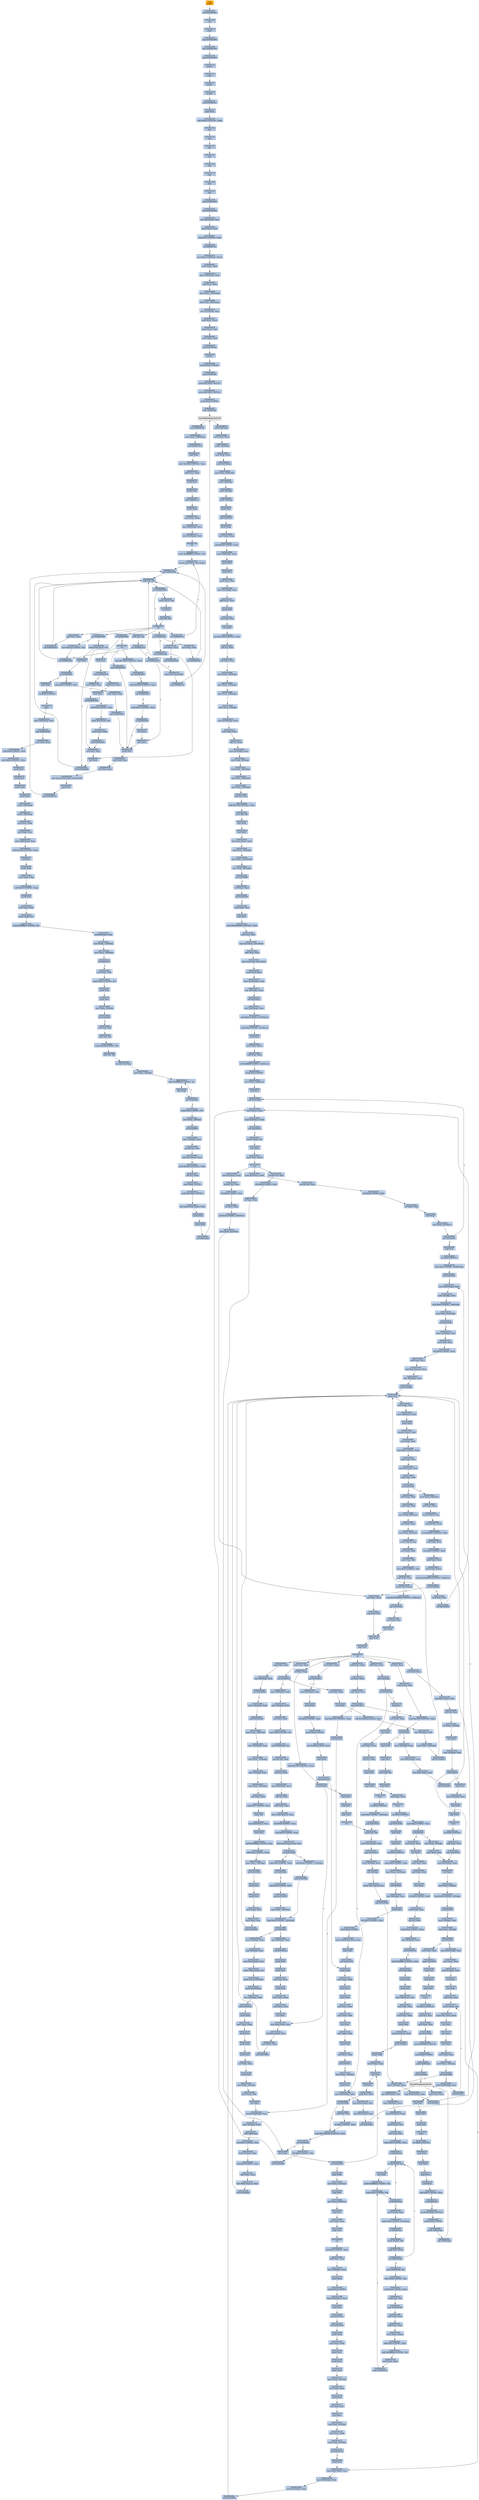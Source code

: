 digraph G {
node[shape=rectangle,style=filled,fillcolor=lightsteelblue,color=lightsteelblue]
bgcolor="transparent"
a0x0040e49epushfl_[label="start\npushfl ",color="lightgrey",fillcolor="orange"];
a0x0040e49fcall_0x0040e49a[label="0x0040e49f\ncall 0x0040e49a"];
a0x0040e49aret[label="0x0040e49a\nret"];
a0x0040e4a4popfl_[label="0x0040e4a4\npopfl "];
a0x0040e4a5jmp_0x0040e498[label="0x0040e4a5\njmp 0x0040e498"];
a0x0040e498jmp_0x0040e504[label="0x0040e498\njmp 0x0040e504"];
a0x0040e504jmp_0x0040e52d[label="0x0040e504\njmp 0x0040e52d"];
a0x0040e52dpusha_[label="0x0040e52d\npusha "];
a0x0040e52epopa_[label="0x0040e52e\npopa "];
a0x0040e52fpusha_[label="0x0040e52f\npusha "];
a0x0040e530pushfl_[label="0x0040e530\npushfl "];
a0x0040e531call_0x0040e537[label="0x0040e531\ncall 0x0040e537"];
a0x0040e537popl_ebp[label="0x0040e537\npopl %ebp"];
a0x0040e538subl_0x9eUINT32_ebp[label="0x0040e538\nsubl $0x9e<UINT32>, %ebp"];
a0x0040e53enop_[label="0x0040e53e\nnop "];
a0x0040e53fnop_[label="0x0040e53f\nnop "];
a0x0040e540nop_[label="0x0040e540\nnop "];
a0x0040e541nop_[label="0x0040e541\nnop "];
a0x0040e542nop_[label="0x0040e542\nnop "];
a0x0040e543nop_[label="0x0040e543\nnop "];
a0x0040e544nop_[label="0x0040e544\nnop "];
a0x0040e545nop_[label="0x0040e545\nnop "];
a0x0040e546jmp_0x0040e506[label="0x0040e546\njmp 0x0040e506"];
a0x0040e506jmp_0x0040e4b4[label="0x0040e506\njmp 0x0040e4b4"];
a0x0040e4b4leal__420ebp__esi[label="0x0040e4b4\nleal -420(%ebp), %esi"];
a0x0040e4bamovl_esi__eax[label="0x0040e4ba\nmovl (%esi), %eax"];
a0x0040e4bccmpl_0x1UINT8_eax[label="0x0040e4bc\ncmpl $0x1<UINT8>, %eax"];
a0x0040e4bfje_0x0040e710[label="0x0040e4bf\nje 0x0040e710"];
a0x0040e4c5movl_0x1UINT32_esi_[label="0x0040e4c5\nmovl $0x1<UINT32>, (%esi)"];
a0x0040e4cbmovl_ebp_edx[label="0x0040e4cb\nmovl %ebp, %edx"];
a0x0040e4cdmovl__528ebp__eax[label="0x0040e4cd\nmovl -528(%ebp), %eax"];
a0x0040e4d3subl_eax_edx[label="0x0040e4d3\nsubl %eax, %edx"];
a0x0040e4d5movl_edx__528ebp_[label="0x0040e4d5\nmovl %edx, -528(%ebp)"];
a0x0040e4dbaddl_edx__480ebp_[label="0x0040e4db\naddl %edx, -480(%ebp)"];
a0x0040e4e1leal__412ebp__esi[label="0x0040e4e1\nleal -412(%ebp), %esi"];
a0x0040e4e7addl_edx_esi_[label="0x0040e4e7\naddl %edx, (%esi)"];
a0x0040e4e9movl_esi__esi[label="0x0040e4e9\nmovl (%esi), %esi"];
a0x0040e4ebmovl_ebp_edi[label="0x0040e4eb\nmovl %ebp, %edi"];
a0x0040e4edjmp_0x0040e4af[label="0x0040e4ed\njmp 0x0040e4af"];
a0x0040e4afpusha_[label="0x0040e4af\npusha "];
a0x0040e4b0pushl_0x40UINT8[label="0x0040e4b0\npushl $0x40<UINT8>"];
a0x0040e4b2jmp_0x0040e4f0[label="0x0040e4b2\njmp 0x0040e4f0"];
a0x0040e4f0pushl_0x1000UINT32[label="0x0040e4f0\npushl $0x1000<UINT32>"];
a0x0040e4f5pushl_0x1000UINT32[label="0x0040e4f5\npushl $0x1000<UINT32>"];
a0x0040e4fapushl_0x0UINT8[label="0x0040e4fa\npushl $0x0<UINT8>"];
a0x0040e4fccall__360ebp_[label="0x0040e4fc\ncall -360(%ebp)"];
VirtualAlloc_kernel32_dll[label="VirtualAlloc@kernel32.dll",color="lightgrey",fillcolor="lightgrey"];
a0x0040e502jmp_0x0040e50a[label="0x0040e502\njmp 0x0040e50a"];
a0x0040e50amovl_eax__488ebp_[label="0x0040e50a\nmovl %eax, -488(%ebp)"];
a0x0040e510call_0x0040e515[label="0x0040e510\ncall 0x0040e515"];
a0x0040e515popl_ebx[label="0x0040e515\npopl %ebx"];
a0x0040e516movl_0x354UINT32_ecx[label="0x0040e516\nmovl $0x354<UINT32>, %ecx"];
a0x0040e51baddl_ecx_ebx[label="0x0040e51b\naddl %ecx, %ebx"];
a0x0040e51dpushl_eax[label="0x0040e51d\npushl %eax"];
a0x0040e51epushl_ebx[label="0x0040e51e\npushl %ebx"];
a0x0040e51fcall_0x0040e7c1[label="0x0040e51f\ncall 0x0040e7c1"];
a0x0040e7c1pushl_ebp[label="0x0040e7c1\npushl %ebp"];
a0x0040e7c2movl_esp_ebp[label="0x0040e7c2\nmovl %esp, %ebp"];
a0x0040e7c4movl_0x8ebp__esi[label="0x0040e7c4\nmovl 0x8(%ebp), %esi"];
a0x0040e7c7movl_0xcebp__edi[label="0x0040e7c7\nmovl 0xc(%ebp), %edi"];
a0x0040e7cacld_[label="0x0040e7ca\ncld "];
a0x0040e7cbmovb_0xffffff80UINT8_dl[label="0x0040e7cb\nmovb $0xffffff80<UINT8>, %dl"];
a0x0040e7cdmovsb_ds_esi__es_edi_[label="0x0040e7cd\nmovsb %ds:(%esi), %es:(%edi)"];
a0x0040e7cecall_0x0040e840[label="0x0040e7ce\ncall 0x0040e840"];
a0x0040e840addb_dl_dl[label="0x0040e840\naddb %dl, %dl"];
a0x0040e842jne_0x0040e849[label="0x0040e842\njne 0x0040e849"];
a0x0040e844movb_esi__dl[label="0x0040e844\nmovb (%esi), %dl"];
a0x0040e846incl_esi[label="0x0040e846\nincl %esi"];
a0x0040e847adcb_dl_dl[label="0x0040e847\nadcb %dl, %dl"];
a0x0040e849ret[label="0x0040e849\nret"];
a0x0040e7d3jae_0x0040e7cd[label="0x0040e7d3\njae 0x0040e7cd"];
a0x0040e7d5xorl_ecx_ecx[label="0x0040e7d5\nxorl %ecx, %ecx"];
a0x0040e7d7call_0x0040e840[label="0x0040e7d7\ncall 0x0040e840"];
a0x0040e7dcjae_0x0040e7f7[label="0x0040e7dc\njae 0x0040e7f7"];
a0x0040e7dexorl_eax_eax[label="0x0040e7de\nxorl %eax, %eax"];
a0x0040e7e0call_0x0040e840[label="0x0040e7e0\ncall 0x0040e840"];
a0x0040e7e5jae_0x0040e808[label="0x0040e7e5\njae 0x0040e808"];
a0x0040e7e7movb_0x10UINT8_al[label="0x0040e7e7\nmovb $0x10<UINT8>, %al"];
a0x0040e7e9call_0x0040e840[label="0x0040e7e9\ncall 0x0040e840"];
a0x0040e7eeadcb_al_al[label="0x0040e7ee\nadcb %al, %al"];
a0x0040e7f0jae_0x0040e7e9[label="0x0040e7f0\njae 0x0040e7e9"];
a0x0040e7f2jne_0x0040e835[label="0x0040e7f2\njne 0x0040e835"];
a0x0040e7f4stosb_al_es_edi_[label="0x0040e7f4\nstosb %al, %es:(%edi)"];
a0x0040e7f5jmp_0x0040e7ce[label="0x0040e7f5\njmp 0x0040e7ce"];
a0x0040e808lodsb_ds_esi__al[label="0x0040e808\nlodsb %ds:(%esi), %al"];
a0x0040e809shrl_eax[label="0x0040e809\nshrl %eax"];
a0x0040e80bje_0x0040e85c[label="0x0040e80b\nje 0x0040e85c"];
a0x0040e80dadcl_0x2UINT8_ecx[label="0x0040e80d\nadcl $0x2<UINT8>, %ecx"];
a0x0040e810movl_eax_ebp[label="0x0040e810\nmovl %eax, %ebp"];
a0x0040e812jmp_0x0040e836[label="0x0040e812\njmp 0x0040e836"];
a0x0040e836pushl_esi[label="0x0040e836\npushl %esi"];
a0x0040e837movl_edi_esi[label="0x0040e837\nmovl %edi, %esi"];
a0x0040e839subl_eax_esi[label="0x0040e839\nsubl %eax, %esi"];
a0x0040e83brepz_movsb_ds_esi__es_edi_[label="0x0040e83b\nrepz movsb %ds:(%esi), %es:(%edi)"];
a0x0040e83dpopl_esi[label="0x0040e83d\npopl %esi"];
a0x0040e83ejmp_0x0040e7ce[label="0x0040e83e\njmp 0x0040e7ce"];
a0x0040e835incl_ecx[label="0x0040e835\nincl %ecx"];
a0x0040e7f7call_0x0040e84c[label="0x0040e7f7\ncall 0x0040e84c"];
a0x0040e84cincl_ecx[label="0x0040e84c\nincl %ecx"];
a0x0040e84dcall_0x0040e840[label="0x0040e84d\ncall 0x0040e840"];
a0x0040e852adcl_ecx_ecx[label="0x0040e852\nadcl %ecx, %ecx"];
a0x0040e854call_0x0040e840[label="0x0040e854\ncall 0x0040e840"];
a0x0040e859jb_0x0040e84d[label="0x0040e859\njb 0x0040e84d"];
a0x0040e85bret[label="0x0040e85b\nret"];
a0x0040e7fcdecl_ecx[label="0x0040e7fc\ndecl %ecx"];
a0x0040e7fdloop_0x0040e814[label="0x0040e7fd\nloop 0x0040e814"];
a0x0040e814xchgl_eax_ecx[label="0x0040e814\nxchgl %eax, %ecx"];
a0x0040e815decl_eax[label="0x0040e815\ndecl %eax"];
a0x0040e816shll_0x8UINT8_eax[label="0x0040e816\nshll $0x8<UINT8>, %eax"];
a0x0040e819lodsb_ds_esi__al[label="0x0040e819\nlodsb %ds:(%esi), %al"];
a0x0040e81amovl_eax_ebp[label="0x0040e81a\nmovl %eax, %ebp"];
a0x0040e81ccall_0x0040e84a[label="0x0040e81c\ncall 0x0040e84a"];
a0x0040e84axorl_ecx_ecx[label="0x0040e84a\nxorl %ecx, %ecx"];
a0x0040e821cmpl_0x7d00UINT32_eax[label="0x0040e821\ncmpl $0x7d00<UINT32>, %eax"];
a0x0040e826jae_0x0040e834[label="0x0040e826\njae 0x0040e834"];
a0x0040e828cmpl_0x500UINT32_eax[label="0x0040e828\ncmpl $0x500<UINT32>, %eax"];
a0x0040e82djae_0x0040e835[label="0x0040e82d\njae 0x0040e835"];
a0x0040e82fcmpl_0x7fUINT8_eax[label="0x0040e82f\ncmpl $0x7f<UINT8>, %eax"];
a0x0040e832ja_0x0040e836[label="0x0040e832\nja 0x0040e836"];
a0x0040e834incl_ecx[label="0x0040e834\nincl %ecx"];
a0x0040e7ffmovl_ebp_eax[label="0x0040e7ff\nmovl %ebp, %eax"];
a0x0040e801call_0x0040e84a[label="0x0040e801\ncall 0x0040e84a"];
a0x0040e806jmp_0x0040e836[label="0x0040e806\njmp 0x0040e836"];
a0x0040e85cpopl_ebp[label="0x0040e85c\npopl %ebp"];
a0x0040e85dret_0x8UINT16[label="0x0040e85d\nret $0x8<UINT16>"];
a0x0040e524popa_[label="0x0040e524\npopa "];
a0x0040e525addl__544ebp__edi[label="0x0040e525\naddl -544(%ebp), %edi"];
a0x0040e52bjmp_0x0040e548[label="0x0040e52b\njmp 0x0040e548"];
a0x0040e548movl_edi_ebx[label="0x0040e548\nmovl %edi, %ebx"];
a0x0040e54aaddl_0x4UINT8_edi[label="0x0040e54a\naddl $0x4<UINT8>, %edi"];
a0x0040e54dmovl_0x0UINT32_ecx[label="0x0040e54d\nmovl $0x0<UINT32>, %ecx"];
a0x0040e552pushl_edi[label="0x0040e552\npushl %edi"];
a0x0040e553pushl_ecx[label="0x0040e553\npushl %ecx"];
a0x0040e554pushl_edx[label="0x0040e554\npushl %edx"];
a0x0040e555pushl_ebx[label="0x0040e555\npushl %ebx"];
a0x0040e556pushl__356ebp_[label="0x0040e556\npushl -356(%ebp)"];
a0x0040e55cpushl__360ebp_[label="0x0040e55c\npushl -360(%ebp)"];
a0x0040e562movl_esi_edx[label="0x0040e562\nmovl %esi, %edx"];
a0x0040e564movl_edi_ecx[label="0x0040e564\nmovl %edi, %ecx"];
a0x0040e566movl__488ebp__eax[label="0x0040e566\nmovl -488(%ebp), %eax"];
a0x0040e56caddl_0x5a9UINT32_eax[label="0x0040e56c\naddl $0x5a9<UINT32>, %eax"];
a0x0040e571call_eax[label="0x0040e571\ncall %eax"];
a0x035c05a9pushl_ebp[label="0x035c05a9\npushl %ebp"];
a0x035c05aamovl_esp_ebp[label="0x035c05aa\nmovl %esp, %ebp"];
a0x035c05acsubl_0x10UINT8_esp[label="0x035c05ac\nsubl $0x10<UINT8>, %esp"];
a0x035c05afpushl_edi[label="0x035c05af\npushl %edi"];
a0x035c05b0movl_ecx_edi[label="0x035c05b0\nmovl %ecx, %edi"];
a0x035c05b2movb_edi__cl[label="0x035c05b2\nmovb (%edi), %cl"];
a0x035c05b4cmpb_0xffffffe1UINT8_cl[label="0x035c05b4\ncmpb $0xffffffe1<UINT8>, %cl"];
a0x035c05b7leal_0xdedi__eax[label="0x035c05b7\nleal 0xd(%edi), %eax"];
a0x035c05bamovl_edx__12ebp_[label="0x035c05ba\nmovl %edx, -12(%ebp)"];
a0x035c05bdmovl_eax__16ebp_[label="0x035c05bd\nmovl %eax, -16(%ebp)"];
a0x035c05c0jb_0x35c05c9[label="0x035c05c0\njb 0x35c05c9"];
a0x035c05c9xorl_edx_edx[label="0x035c05c9\nxorl %edx, %edx"];
a0x035c05cbcmpb_0x2dUINT8_cl[label="0x035c05cb\ncmpb $0x2d<UINT8>, %cl"];
a0x035c05cepushl_ebx[label="0x035c05ce\npushl %ebx"];
a0x035c05cfpushl_esi[label="0x035c05cf\npushl %esi"];
a0x035c05d0movl_edx__8ebp_[label="0x035c05d0\nmovl %edx, -8(%ebp)"];
a0x035c05d3jb_0x35c05e9[label="0x035c05d3\njb 0x35c05e9"];
a0x035c05d5xorb_ah_ah[label="0x035c05d5\nxorb %ah, %ah"];
a0x035c05d7movb_cl_al[label="0x035c05d7\nmovb %cl, %al"];
a0x035c05d9movb_0x2dUINT8_bl[label="0x035c05d9\nmovb $0x2d<UINT8>, %bl"];
a0x035c05dbdivb_bl_al[label="0x035c05db\ndivb %bl, %al"];
a0x035c05ddmovzbl_al_eax[label="0x035c05dd\nmovzbl %al, %eax"];
a0x035c05e0movl_eax__8ebp_[label="0x035c05e0\nmovl %eax, -8(%ebp)"];
a0x035c05e3addb_0xffffffd3UINT8_cl[label="0x035c05e3\naddb $0xffffffd3<UINT8>, %cl"];
a0x035c05e6decl_eax[label="0x035c05e6\ndecl %eax"];
a0x035c05e7jne_0x35c05e3[label="0x035c05e7\njne 0x35c05e3"];
a0x035c05e9cmpb_0x9UINT8_cl[label="0x035c05e9\ncmpb $0x9<UINT8>, %cl"];
a0x035c05ecmovl_edx__4ebp_[label="0x035c05ec\nmovl %edx, -4(%ebp)"];
a0x035c05efjb_0x35c0605[label="0x035c05ef\njb 0x35c0605"];
a0x035c0605movl__4ebp__eax[label="0x035c0605\nmovl -4(%ebp), %eax"];
a0x035c0608movzbl_cl_esi[label="0x035c0608\nmovzbl %cl, %esi"];
a0x035c060bleal_esieax__ecx[label="0x035c060b\nleal (%esi,%eax), %ecx"];
a0x035c060emovl_0x300UINT32_ebx[label="0x035c060e\nmovl $0x300<UINT32>, %ebx"];
a0x035c0613shll_cl_ebx[label="0x035c0613\nshll %cl, %ebx"];
a0x035c0615pushl_0x4UINT8[label="0x035c0615\npushl $0x4<UINT8>"];
a0x035c0617pushl_0x1000UINT32[label="0x035c0617\npushl $0x1000<UINT32>"];
a0x035c061cleal_0xe6cebxebx__ebx[label="0x035c061c\nleal 0xe6c(%ebx,%ebx), %ebx"];
a0x035c0623pushl_ebx[label="0x035c0623\npushl %ebx"];
a0x035c0624pushl_edx[label="0x035c0624\npushl %edx"];
a0x035c0625call_0x8ebp_[label="0x035c0625\ncall 0x8(%ebp)"];
a0x035c0628pushl_0x9edi_[label="0x035c0628\npushl 0x9(%edi)"];
a0x035c062bmovl_eax_ecx[label="0x035c062b\nmovl %eax, %ecx"];
a0x035c062dpushl__12ebp_[label="0x035c062d\npushl -12(%ebp)"];
a0x035c0630movl_ebx_edx[label="0x035c0630\nmovl %ebx, %edx"];
a0x035c0632pushl_0x5edi_[label="0x035c0632\npushl 0x5(%edi)"];
a0x035c0635movl_ecx_0x8ebp_[label="0x035c0635\nmovl %ecx, 0x8(%ebp)"];
a0x035c0638pushl__16ebp_[label="0x035c0638\npushl -16(%ebp)"];
a0x035c063bpushl__8ebp_[label="0x035c063b\npushl -8(%ebp)"];
a0x035c063epushl__4ebp_[label="0x035c063e\npushl -4(%ebp)"];
a0x035c0641pushl_esi[label="0x035c0641\npushl %esi"];
a0x035c0642call_0x35c0297[label="0x035c0642\ncall 0x35c0297"];
a0x035c0297pushl_ebp[label="0x035c0297\npushl %ebp"];
a0x035c0298movl_esp_ebp[label="0x035c0298\nmovl %esp, %ebp"];
a0x035c029asubl_0x38UINT8_esp[label="0x035c029a\nsubl $0x38<UINT8>, %esp"];
a0x035c029dmovl_0x8ebp__eax[label="0x035c029d\nmovl 0x8(%ebp), %eax"];
a0x035c02a0pushl_ebx[label="0x035c02a0\npushl %ebx"];
a0x035c02a1pushl_esi[label="0x035c02a1\npushl %esi"];
a0x035c02a2movl_ecx_esi[label="0x035c02a2\nmovl %ecx, %esi"];
a0x035c02a4movl_0xcebp__ecx[label="0x035c02a4\nmovl 0xc(%ebp), %ecx"];
a0x035c02a7addl_eax_ecx[label="0x035c02a7\naddl %eax, %ecx"];
a0x035c02a9pushl_edi[label="0x035c02a9\npushl %edi"];
a0x035c02aaxorl_edi_edi[label="0x035c02aa\nxorl %edi, %edi"];
a0x035c02acincl_edi[label="0x035c02ac\nincl %edi"];
a0x035c02admovl_0x300UINT32_eax[label="0x035c02ad\nmovl $0x300<UINT32>, %eax"];
a0x035c02b2shll_cl_eax[label="0x035c02b2\nshll %cl, %eax"];
a0x035c02b4xorl_ecx_ecx[label="0x035c02b4\nxorl %ecx, %ecx"];
a0x035c02b6movl_edx__32ebp_[label="0x035c02b6\nmovl %edx, -32(%ebp)"];
a0x035c02b9movl_ecx__12ebp_[label="0x035c02b9\nmovl %ecx, -12(%ebp)"];
a0x035c02bcmovl_ecx__24ebp_[label="0x035c02bc\nmovl %ecx, -24(%ebp)"];
a0x035c02bfmovl_ecx__4ebp_[label="0x035c02bf\nmovl %ecx, -4(%ebp)"];
a0x035c02c2movl_0x10ebp__ecx[label="0x035c02c2\nmovl 0x10(%ebp), %ecx"];
a0x035c02c5movl_edi_edx[label="0x035c02c5\nmovl %edi, %edx"];
a0x035c02c7shll_cl_edx[label="0x035c02c7\nshll %cl, %edx"];
a0x035c02c9movl_0xcebp__ecx[label="0x035c02c9\nmovl 0xc(%ebp), %ecx"];
a0x035c02ccmovl_edi__8ebp_[label="0x035c02cc\nmovl %edi, -8(%ebp)"];
a0x035c02cfmovl_edi__20ebp_[label="0x035c02cf\nmovl %edi, -20(%ebp)"];
a0x035c02d2movl_edi__16ebp_[label="0x035c02d2\nmovl %edi, -16(%ebp)"];
a0x035c02d5movl_edi__28ebp_[label="0x035c02d5\nmovl %edi, -28(%ebp)"];
a0x035c02d8shll_cl_edi[label="0x035c02d8\nshll %cl, %edi"];
a0x035c02daaddl_0x736UINT32_eax[label="0x035c02da\naddl $0x736<UINT32>, %eax"];
a0x035c02dfxorb_bl_bl[label="0x035c02df\nxorb %bl, %bl"];
a0x035c02e1decl_edx[label="0x035c02e1\ndecl %edx"];
a0x035c02e2decl_edi[label="0x035c02e2\ndecl %edi"];
a0x035c02e3leal_eaxeax__ecx[label="0x035c02e3\nleal (%eax,%eax), %ecx"];
a0x035c02e6cmpl_ecx__32ebp_[label="0x035c02e6\ncmpl %ecx, -32(%ebp)"];
a0x035c02e9movl_edx_0x10ebp_[label="0x035c02e9\nmovl %edx, 0x10(%ebp)"];
a0x035c02ecmovl_edi__36ebp_[label="0x035c02ec\nmovl %edi, -36(%ebp)"];
a0x035c02efjae_0x35c02f9[label="0x035c02ef\njae 0x35c02f9"];
a0x035c02f9testl_eax_eax[label="0x035c02f9\ntestl %eax, %eax"];
a0x035c02fbjbe_0x35c030f[label="0x035c02fb\njbe 0x35c030f"];
a0x035c02fdmovl_eax_ecx[label="0x035c02fd\nmovl %eax, %ecx"];
a0x035c02ffshrl_ecx[label="0x035c02ff\nshrl %ecx"];
a0x035c0301movl_0x4000400UINT32_eax[label="0x035c0301\nmovl $0x4000400<UINT32>, %eax"];
a0x035c0306movl_esi_edi[label="0x035c0306\nmovl %esi, %edi"];
a0x035c0308repz_stosl_eax_es_edi_[label="0x035c0308\nrepz stosl %eax, %es:(%edi)"];
a0x035c030aadcl_ecx_ecx[label="0x035c030a\nadcl %ecx, %ecx"];
a0x035c030crepz_stosw_ax_es_edi_[label="0x035c030c\nrepz stosw %ax, %es:(%edi)"];
a0x035c030fpushl_0x18ebp_[label="0x035c030f\npushl 0x18(%ebp)"];
a0x035c0312movl_0x14ebp__edx[label="0x035c0312\nmovl 0x14(%ebp), %edx"];
a0x035c0315leal__56ebp__ecx[label="0x035c0315\nleal -56(%ebp), %ecx"];
a0x035c0318call_0x35c0017[label="0x035c0318\ncall 0x35c0017"];
a0x035c0017movl_0x4esp__eax[label="0x035c0017\nmovl 0x4(%esp), %eax"];
a0x035c001bandl_0x0UINT8_0x10ecx_[label="0x035c001b\nandl $0x0<UINT8>, 0x10(%ecx)"];
a0x035c001fandl_0x0UINT8_0xcecx_[label="0x035c001f\nandl $0x0<UINT8>, 0xc(%ecx)"];
a0x035c0023pushl_esi[label="0x035c0023\npushl %esi"];
a0x035c0024movl_edx_ecx_[label="0x035c0024\nmovl %edx, (%ecx)"];
a0x035c0026addl_eax_edx[label="0x035c0026\naddl %eax, %edx"];
a0x035c0028orl_0xffffffffUINT8_0x8ecx_[label="0x035c0028\norl $0xffffffff<UINT8>, 0x8(%ecx)"];
a0x035c002cpushl_0x5UINT8[label="0x035c002c\npushl $0x5<UINT8>"];
a0x035c002emovl_edx_0x4ecx_[label="0x035c002e\nmovl %edx, 0x4(%ecx)"];
a0x035c0031popl_esi[label="0x035c0031\npopl %esi"];
a0x035c0032call_0x35c0000[label="0x035c0032\ncall 0x35c0000"];
a0x035c0000movl_ecx__edx[label="0x035c0000\nmovl (%ecx), %edx"];
a0x035c0002cmpl_0x4ecx__edx[label="0x035c0002\ncmpl 0x4(%ecx), %edx"];
a0x035c0005jne_0x35c0011[label="0x035c0005\njne 0x35c0011"];
a0x035c0011movb_edx__al[label="0x035c0011\nmovb (%edx), %al"];
a0x035c0013incl_edx[label="0x035c0013\nincl %edx"];
a0x035c0014movl_edx_ecx_[label="0x035c0014\nmovl %edx, (%ecx)"];
a0x035c0016ret[label="0x035c0016\nret"];
a0x035c0037movl_0xcecx__edx[label="0x035c0037\nmovl 0xc(%ecx), %edx"];
a0x035c003amovzbl_al_eax[label="0x035c003a\nmovzbl %al, %eax"];
a0x035c003dshll_0x8UINT8_edx[label="0x035c003d\nshll $0x8<UINT8>, %edx"];
a0x035c0040orl_edx_eax[label="0x035c0040\norl %edx, %eax"];
a0x035c0042decl_esi[label="0x035c0042\ndecl %esi"];
a0x035c0043movl_eax_0xcecx_[label="0x035c0043\nmovl %eax, 0xc(%ecx)"];
a0x035c0046jne_0x35c0032[label="0x035c0046\njne 0x35c0032"];
a0x035c0048popl_esi[label="0x035c0048\npopl %esi"];
a0x035c0049ret_0x4UINT16[label="0x035c0049\nret $0x4<UINT16>"];
a0x035c031dcmpl_0x0UINT8_0x20ebp_[label="0x035c031d\ncmpl $0x0<UINT8>, 0x20(%ebp)"];
a0x035c0321jbe_0x35c0597[label="0x035c0321\njbe 0x35c0597"];
a0x035c0327movl_0x10ebp__eax[label="0x035c0327\nmovl 0x10(%ebp), %eax"];
a0x035c032aandl__4ebp__eax[label="0x035c032a\nandl -4(%ebp), %eax"];
a0x035c032dcmpl_0x0UINT8__40ebp_[label="0x035c032d\ncmpl $0x0<UINT8>, -40(%ebp)"];
a0x035c0331movl_eax_0xcebp_[label="0x035c0331\nmovl %eax, 0xc(%ebp)"];
a0x035c0334jne_0x35c05a0[label="0x035c0334\njne 0x35c05a0"];
a0x035c033amovl__12ebp__edi[label="0x035c033a\nmovl -12(%ebp), %edi"];
a0x035c033dmovl_edi_ecx[label="0x035c033d\nmovl %edi, %ecx"];
a0x035c033fshll_0x4UINT8_ecx[label="0x035c033f\nshll $0x4<UINT8>, %ecx"];
a0x035c0342addl_eax_ecx[label="0x035c0342\naddl %eax, %ecx"];
a0x035c0344leal_esiecx2__ecx[label="0x035c0344\nleal (%esi,%ecx,2), %ecx"];
a0x035c0347leal__56ebp__edx[label="0x035c0347\nleal -56(%ebp), %edx"];
a0x035c034acall_0x35c0093[label="0x035c034a\ncall 0x35c0093"];
a0x035c0093pushl_esi[label="0x035c0093\npushl %esi"];
a0x035c0094movl_edx_esi[label="0x035c0094\nmovl %edx, %esi"];
a0x035c0096movl_0x8esi__edx[label="0x035c0096\nmovl 0x8(%esi), %edx"];
a0x035c0099pushl_edi[label="0x035c0099\npushl %edi"];
a0x035c009amovzwl_ecx__edi[label="0x035c009a\nmovzwl (%ecx), %edi"];
a0x035c009dmovl_edx_eax[label="0x035c009d\nmovl %edx, %eax"];
a0x035c009fshrl_0xbUINT8_eax[label="0x035c009f\nshrl $0xb<UINT8>, %eax"];
a0x035c00a2imull_edi_eax[label="0x035c00a2\nimull %edi, %eax"];
a0x035c00a5movl_0xcesi__edi[label="0x035c00a5\nmovl 0xc(%esi), %edi"];
a0x035c00a8cmpl_eax_edi[label="0x035c00a8\ncmpl %eax, %edi"];
a0x035c00aajae_0x35c00ec[label="0x035c00aa\njae 0x35c00ec"];
a0x035c00acmovl_eax_0x8esi_[label="0x035c00ac\nmovl %eax, 0x8(%esi)"];
a0x035c00afxorl_eax_eax[label="0x035c00af\nxorl %eax, %eax"];
a0x035c00b1movw_ecx__ax[label="0x035c00b1\nmovw (%ecx), %ax"];
a0x035c00b4movzwl_ax_edx[label="0x035c00b4\nmovzwl %ax, %edx"];
a0x035c00b7movl_0x800UINT32_edi[label="0x035c00b7\nmovl $0x800<UINT32>, %edi"];
a0x035c00bcsubl_edx_edi[label="0x035c00bc\nsubl %edx, %edi"];
a0x035c00besarl_0x5UINT8_edi[label="0x035c00be\nsarl $0x5<UINT8>, %edi"];
a0x035c00c1addl_eax_edi[label="0x035c00c1\naddl %eax, %edi"];
a0x035c00c3movw_di_ecx_[label="0x035c00c3\nmovw %di, (%ecx)"];
a0x035c00c6cmpl_0x1000000UINT32_0x8esi_[label="0x035c00c6\ncmpl $0x1000000<UINT32>, 0x8(%esi)"];
a0x035c00cdjae_0x35c00e8[label="0x035c00cd\njae 0x35c00e8"];
a0x035c00e8xorl_eax_eax[label="0x035c00e8\nxorl %eax, %eax"];
a0x035c00eajmp_0x35c012e[label="0x035c00ea\njmp 0x35c012e"];
a0x035c012epopl_edi[label="0x035c012e\npopl %edi"];
a0x035c012fpopl_esi[label="0x035c012f\npopl %esi"];
a0x035c0130ret[label="0x035c0130\nret"];
a0x035c034ftestl_eax_eax[label="0x035c034f\ntestl %eax, %eax"];
a0x035c0351jne_0x35c03c9[label="0x035c0351\njne 0x35c03c9"];
a0x035c0353movl__36ebp__edx[label="0x035c0353\nmovl -36(%ebp), %edx"];
a0x035c0356andl__4ebp__edx[label="0x035c0356\nandl -4(%ebp), %edx"];
a0x035c0359xorl_ecx_ecx[label="0x035c0359\nxorl %ecx, %ecx"];
a0x035c035bmovb_0x8UINT8_cl[label="0x035c035b\nmovb $0x8<UINT8>, %cl"];
a0x035c035dsubb_0x8ebp__cl[label="0x035c035d\nsubb 0x8(%ebp), %cl"];
a0x035c0360movzbl_bl_eax[label="0x035c0360\nmovzbl %bl, %eax"];
a0x035c0363shrl_cl_eax[label="0x035c0363\nshrl %cl, %eax"];
a0x035c0365movl_0x8ebp__ecx[label="0x035c0365\nmovl 0x8(%ebp), %ecx"];
a0x035c0368shll_cl_edx[label="0x035c0368\nshll %cl, %edx"];
a0x035c036aaddl_edx_eax[label="0x035c036a\naddl %edx, %eax"];
a0x035c036cleal_eaxeax2__eax[label="0x035c036c\nleal (%eax,%eax,2), %eax"];
a0x035c036fshll_0x9UINT8_eax[label="0x035c036f\nshll $0x9<UINT8>, %eax"];
a0x035c0372cmpl_0x4UINT8_edi[label="0x035c0372\ncmpl $0x4<UINT8>, %edi"];
a0x035c0375leal_0xe6ceaxesi__ecx[label="0x035c0375\nleal 0xe6c(%eax,%esi), %ecx"];
a0x035c037cjnl_0x35c0384[label="0x035c037c\njnl 0x35c0384"];
a0x035c037eandl_0x0UINT8__12ebp_[label="0x035c037e\nandl $0x0<UINT8>, -12(%ebp)"];
a0x035c0382jmp_0x35c0394[label="0x035c0382\njmp 0x35c0394"];
a0x035c0394cmpl_0x0UINT8__24ebp_[label="0x035c0394\ncmpl $0x0<UINT8>, -24(%ebp)"];
a0x035c0398je_0x35c03ba[label="0x035c0398\nje 0x35c03ba"];
a0x035c03baleal__56ebp__edx[label="0x035c03ba\nleal -56(%ebp), %edx"];
a0x035c03bdcall_0x35c01ad[label="0x035c03bd\ncall 0x35c01ad"];
a0x035c01adpushl_ebx[label="0x035c01ad\npushl %ebx"];
a0x035c01aepushl_esi[label="0x035c01ae\npushl %esi"];
a0x035c01afxorl_eax_eax[label="0x035c01af\nxorl %eax, %eax"];
a0x035c01b1pushl_edi[label="0x035c01b1\npushl %edi"];
a0x035c01b2movl_edx_ebx[label="0x035c01b2\nmovl %edx, %ebx"];
a0x035c01b4movl_ecx_edi[label="0x035c01b4\nmovl %ecx, %edi"];
a0x035c01b6incl_eax[label="0x035c01b6\nincl %eax"];
a0x035c01b7leal_eaxeax__esi[label="0x035c01b7\nleal (%eax,%eax), %esi"];
a0x035c01baleal_esiedi__ecx[label="0x035c01ba\nleal (%esi,%edi), %ecx"];
a0x035c01bdmovl_ebx_edx[label="0x035c01bd\nmovl %ebx, %edx"];
a0x035c01bfcall_0x35c0093[label="0x035c01bf\ncall 0x35c0093"];
a0x035c01c4orl_esi_eax[label="0x035c01c4\norl %esi, %eax"];
a0x035c01c6cmpl_0x100UINT32_eax[label="0x035c01c6\ncmpl $0x100<UINT32>, %eax"];
a0x035c01cbjl_0x35c01b7[label="0x035c01cb\njl 0x35c01b7"];
a0x035c00ecsubl_eax_edx[label="0x035c00ec\nsubl %eax, %edx"];
a0x035c00eesubl_eax_edi[label="0x035c00ee\nsubl %eax, %edi"];
a0x035c00f0movl_edx_0x8esi_[label="0x035c00f0\nmovl %edx, 0x8(%esi)"];
a0x035c00f3xorl_eax_eax[label="0x035c00f3\nxorl %eax, %eax"];
a0x035c00f5movl_edi_0xcesi_[label="0x035c00f5\nmovl %edi, 0xc(%esi)"];
a0x035c00f8movw_ecx__ax[label="0x035c00f8\nmovw (%ecx), %ax"];
a0x035c00fbxorl_edx_edx[label="0x035c00fb\nxorl %edx, %edx"];
a0x035c00fdmovw_ax_dx[label="0x035c00fd\nmovw %ax, %dx"];
a0x035c0100shrw_0x5UINT8_dx[label="0x035c0100\nshrw $0x5<UINT8>, %dx"];
a0x035c0104subl_edx_eax[label="0x035c0104\nsubl %edx, %eax"];
a0x035c0106movw_ax_ecx_[label="0x035c0106\nmovw %ax, (%ecx)"];
a0x035c0109cmpl_0x1000000UINT32_0x8esi_[label="0x035c0109\ncmpl $0x1000000<UINT32>, 0x8(%esi)"];
a0x035c0110jae_0x35c012b[label="0x035c0110\njae 0x35c012b"];
a0x035c012bxorl_eax_eax[label="0x035c012b\nxorl %eax, %eax"];
a0x035c012dincl_eax[label="0x035c012d\nincl %eax"];
a0x035c01cdpopl_edi[label="0x035c01cd\npopl %edi"];
a0x035c01cepopl_esi[label="0x035c01ce\npopl %esi"];
a0x035c01cfpopl_ebx[label="0x035c01cf\npopl %ebx"];
a0x035c01d0ret[label="0x035c01d0\nret"];
a0x035c03c2movb_al_bl[label="0x035c03c2\nmovb %al, %bl"];
a0x035c03c4movl_0x1cebp__eax[label="0x035c03c4\nmovl 0x1c(%ebp), %eax"];
a0x035c03c7jmp_0x35c0433[label="0x035c03c7\njmp 0x35c0433"];
a0x035c0433movl__4ebp__ecx[label="0x035c0433\nmovl -4(%ebp), %ecx"];
a0x035c0436incl__4ebp_[label="0x035c0436\nincl -4(%ebp)"];
a0x035c0439movb_bl_ecxeax_[label="0x035c0439\nmovb %bl, (%ecx,%eax)"];
a0x035c043cjmp_0x35c058b[label="0x035c043c\njmp 0x35c058b"];
a0x035c058bmovl__4ebp__eax[label="0x035c058b\nmovl -4(%ebp), %eax"];
a0x035c058ecmpl_0x20ebp__eax[label="0x035c058e\ncmpl 0x20(%ebp), %eax"];
a0x035c0591jb_0x35c0327[label="0x035c0591\njb 0x35c0327"];
a0x035c00cfmovl_esi_ecx[label="0x035c00cf\nmovl %esi, %ecx"];
a0x035c00d1call_0x35c0000[label="0x035c00d1\ncall 0x35c0000"];
a0x035c00d6movl_0xcesi__ecx[label="0x035c00d6\nmovl 0xc(%esi), %ecx"];
a0x035c00d9movzbl_al_eax[label="0x035c00d9\nmovzbl %al, %eax"];
a0x035c00dcshll_0x8UINT8_ecx[label="0x035c00dc\nshll $0x8<UINT8>, %ecx"];
a0x035c00dforl_ecx_eax[label="0x035c00df\norl %ecx, %eax"];
a0x035c00e1shll_0x8UINT8_0x8esi_[label="0x035c00e1\nshll $0x8<UINT8>, 0x8(%esi)"];
a0x035c00e5movl_eax_0xcesi_[label="0x035c00e5\nmovl %eax, 0xc(%esi)"];
a0x035c03c9xorl_ebx_ebx[label="0x035c03c9\nxorl %ebx, %ebx"];
a0x035c03cbincl_ebx[label="0x035c03cb\nincl %ebx"];
a0x035c03ccleal_0x180esiedi2__ecx[label="0x035c03cc\nleal 0x180(%esi,%edi,2), %ecx"];
a0x035c03d3leal__56ebp__edx[label="0x035c03d3\nleal -56(%ebp), %edx"];
a0x035c03d6movl_ebx__24ebp_[label="0x035c03d6\nmovl %ebx, -24(%ebp)"];
a0x035c03d9call_0x35c0093[label="0x035c03d9\ncall 0x35c0093"];
a0x035c03decmpl_ebx_eax[label="0x035c03de\ncmpl %ebx, %eax"];
a0x035c03e0leal__56ebp__edx[label="0x035c03e0\nleal -56(%ebp), %edx"];
a0x035c03e3jne_0x35c04b0[label="0x035c03e3\njne 0x35c04b0"];
a0x035c04b0movl__16ebp__eax[label="0x035c04b0\nmovl -16(%ebp), %eax"];
a0x035c04b3pushl_0xcebp_[label="0x035c04b3\npushl 0xc(%ebp)"];
a0x035c04b6movl_eax__28ebp_[label="0x035c04b6\nmovl %eax, -28(%ebp)"];
a0x035c04b9movl__20ebp__eax[label="0x035c04b9\nmovl -20(%ebp), %eax"];
a0x035c04bcmovl_eax__16ebp_[label="0x035c04bc\nmovl %eax, -16(%ebp)"];
a0x035c04bfmovl__8ebp__eax[label="0x035c04bf\nmovl -8(%ebp), %eax"];
a0x035c04c2movl_eax__20ebp_[label="0x035c04c2\nmovl %eax, -20(%ebp)"];
a0x035c04c5xorl_eax_eax[label="0x035c04c5\nxorl %eax, %eax"];
a0x035c04c7cmpl_0x7UINT8_edi[label="0x035c04c7\ncmpl $0x7<UINT8>, %edi"];
a0x035c04casetge_al[label="0x035c04ca\nsetge %al"];
a0x035c04cdleal_0x664esi__ecx[label="0x035c04cd\nleal 0x664(%esi), %ecx"];
a0x035c04d3decl_eax[label="0x035c04d3\ndecl %eax"];
a0x035c04d4andl_0xfffffffdUINT8_eax[label="0x035c04d4\nandl $0xfffffffd<UINT8>, %eax"];
a0x035c04d7addl_0xaUINT8_eax[label="0x035c04d7\naddl $0xa<UINT8>, %eax"];
a0x035c04damovl_eax__12ebp_[label="0x035c04da\nmovl %eax, -12(%ebp)"];
a0x035c04ddcall_0x35c0232[label="0x035c04dd\ncall 0x35c0232"];
a0x035c0232pushl_esi[label="0x035c0232\npushl %esi"];
a0x035c0233pushl_edi[label="0x035c0233\npushl %edi"];
a0x035c0234movl_edx_edi[label="0x035c0234\nmovl %edx, %edi"];
a0x035c0236movl_ecx_esi[label="0x035c0236\nmovl %ecx, %esi"];
a0x035c0238call_0x35c0093[label="0x035c0238\ncall 0x35c0093"];
a0x035c023dtestl_eax_eax[label="0x035c023d\ntestl %eax, %eax"];
a0x035c023fjne_0x35c0257[label="0x035c023f\njne 0x35c0257"];
a0x035c0241movl_0xcesp__eax[label="0x035c0241\nmovl 0xc(%esp), %eax"];
a0x035c0245pushl_edi[label="0x035c0245\npushl %edi"];
a0x035c0246shll_0x4UINT8_eax[label="0x035c0246\nshll $0x4<UINT8>, %eax"];
a0x035c0249pushl_0x3UINT8[label="0x035c0249\npushl $0x3<UINT8>"];
a0x035c024bleal_0x4eaxesi__ecx[label="0x035c024b\nleal 0x4(%eax,%esi), %ecx"];
a0x035c024fpopl_edx[label="0x035c024f\npopl %edx"];
a0x035c0250call_0x35c0131[label="0x035c0250\ncall 0x35c0131"];
a0x035c0131pushl_ebp[label="0x035c0131\npushl %ebp"];
a0x035c0132movl_esp_ebp[label="0x035c0132\nmovl %esp, %ebp"];
a0x035c0134pushl_ecx[label="0x035c0134\npushl %ecx"];
a0x035c0135pushl_ebx[label="0x035c0135\npushl %ebx"];
a0x035c0136xorl_eax_eax[label="0x035c0136\nxorl %eax, %eax"];
a0x035c0138movl_edx_ebx[label="0x035c0138\nmovl %edx, %ebx"];
a0x035c013aincl_eax[label="0x035c013a\nincl %eax"];
a0x035c013btestl_ebx_ebx[label="0x035c013b\ntestl %ebx, %ebx"];
a0x035c013dpushl_edi[label="0x035c013d\npushl %edi"];
a0x035c013emovl_ecx_edi[label="0x035c013e\nmovl %ecx, %edi"];
a0x035c0140jle_0x35c015c[label="0x035c0140\njle 0x35c015c"];
a0x035c0142movl_ebx__4ebp_[label="0x035c0142\nmovl %ebx, -4(%ebp)"];
a0x035c0145pushl_esi[label="0x035c0145\npushl %esi"];
a0x035c0146movl_0x8ebp__edx[label="0x035c0146\nmovl 0x8(%ebp), %edx"];
a0x035c0149leal_eaxeax__esi[label="0x035c0149\nleal (%eax,%eax), %esi"];
a0x035c014cleal_esiedi__ecx[label="0x035c014c\nleal (%esi,%edi), %ecx"];
a0x035c014fcall_0x35c0093[label="0x035c014f\ncall 0x35c0093"];
a0x035c0154addl_esi_eax[label="0x035c0154\naddl %esi, %eax"];
a0x035c0156decl__4ebp_[label="0x035c0156\ndecl -4(%ebp)"];
a0x035c0159jne_0x35c0146[label="0x035c0159\njne 0x35c0146"];
a0x035c015bpopl_esi[label="0x035c015b\npopl %esi"];
a0x035c015cxorl_edx_edx[label="0x035c015c\nxorl %edx, %edx"];
a0x035c015eincl_edx[label="0x035c015e\nincl %edx"];
a0x035c015fmovl_ebx_ecx[label="0x035c015f\nmovl %ebx, %ecx"];
a0x035c0161shll_cl_edx[label="0x035c0161\nshll %cl, %edx"];
a0x035c0163popl_edi[label="0x035c0163\npopl %edi"];
a0x035c0164popl_ebx[label="0x035c0164\npopl %ebx"];
a0x035c0165subl_edx_eax[label="0x035c0165\nsubl %edx, %eax"];
a0x035c0167leave_[label="0x035c0167\nleave "];
a0x035c0168ret_0x4UINT16[label="0x035c0168\nret $0x4<UINT16>"];
a0x035c0255jmp_0x35c0292[label="0x035c0255\njmp 0x35c0292"];
a0x035c0292popl_edi[label="0x035c0292\npopl %edi"];
a0x035c0293popl_esi[label="0x035c0293\npopl %esi"];
a0x035c0294ret_0x4UINT16[label="0x035c0294\nret $0x4<UINT16>"];
a0x035c04e2cmpl_0x4UINT8_eax[label="0x035c04e2\ncmpl $0x4<UINT8>, %eax"];
a0x035c04e5movl_eax_0xcebp_[label="0x035c04e5\nmovl %eax, 0xc(%ebp)"];
a0x035c04e8jl_0x35c04ed[label="0x035c04e8\njl 0x35c04ed"];
a0x035c04edleal__56ebp__ecx[label="0x035c04ed\nleal -56(%ebp), %ecx"];
a0x035c04f0pushl_ecx[label="0x035c04f0\npushl %ecx"];
a0x035c04f1shll_0x7UINT8_eax[label="0x035c04f1\nshll $0x7<UINT8>, %eax"];
a0x035c04f4pushl_0x6UINT8[label="0x035c04f4\npushl $0x6<UINT8>"];
a0x035c04f6leal_0x360eaxesi__ecx[label="0x035c04f6\nleal 0x360(%eax,%esi), %ecx"];
a0x035c04fdpopl_edx[label="0x035c04fd\npopl %edx"];
a0x035c04fecall_0x35c0131[label="0x035c04fe\ncall 0x35c0131"];
a0x035c0503cmpl_0x4UINT8_eax[label="0x035c0503\ncmpl $0x4<UINT8>, %eax"];
a0x035c0506jl_0x35c0551[label="0x035c0506\njl 0x35c0551"];
a0x035c0551movl_eax__8ebp_[label="0x035c0551\nmovl %eax, -8(%ebp)"];
a0x035c0554movl_eax_edi[label="0x035c0554\nmovl %eax, %edi"];
a0x035c0556movl_0xcebp__edx[label="0x035c0556\nmovl 0xc(%ebp), %edx"];
a0x035c0559incl_edi[label="0x035c0559\nincl %edi"];
a0x035c055amovl_edi__8ebp_[label="0x035c055a\nmovl %edi, -8(%ebp)"];
a0x035c055dcmpl_0x0UINT8__8ebp_[label="0x035c055d\ncmpl $0x0<UINT8>, -8(%ebp)"];
a0x035c0561je_0x35c0597[label="0x035c0561\nje 0x35c0597"];
a0x035c0563movl__4ebp__ecx[label="0x035c0563\nmovl -4(%ebp), %ecx"];
a0x035c0566cmpl_ecx__8ebp_[label="0x035c0566\ncmpl %ecx, -8(%ebp)"];
a0x035c0569ja_0x35c05a5[label="0x035c0569\nja 0x35c05a5"];
a0x035c056bmovl_0x1cebp__edi[label="0x035c056b\nmovl 0x1c(%ebp), %edi"];
a0x035c056emovl_ecx_eax[label="0x035c056e\nmovl %ecx, %eax"];
a0x035c0570subl__8ebp__eax[label="0x035c0570\nsubl -8(%ebp), %eax"];
a0x035c0573incl_edx[label="0x035c0573\nincl %edx"];
a0x035c0574incl_edx[label="0x035c0574\nincl %edx"];
a0x035c0575addl_edi_eax[label="0x035c0575\naddl %edi, %eax"];
a0x035c0577movb_eax__bl[label="0x035c0577\nmovb (%eax), %bl"];
a0x035c0579movb_bl_ecxedi_[label="0x035c0579\nmovb %bl, (%ecx,%edi)"];
a0x035c057cincl_ecx[label="0x035c057c\nincl %ecx"];
a0x035c057dincl_eax[label="0x035c057d\nincl %eax"];
a0x035c057edecl_edx[label="0x035c057e\ndecl %edx"];
a0x035c057ftestl_edx_edx[label="0x035c057f\ntestl %edx, %edx"];
a0x035c0581movl_ecx__4ebp_[label="0x035c0581\nmovl %ecx, -4(%ebp)"];
a0x035c0584jle_0x35c058b[label="0x035c0584\njle 0x35c058b"];
a0x035c0586cmpl_0x20ebp__ecx[label="0x035c0586\ncmpl 0x20(%ebp), %ecx"];
a0x035c0589jb_0x35c0577[label="0x035c0589\njb 0x35c0577"];
a0x035c0384cmpl_0xaUINT8_edi[label="0x035c0384\ncmpl $0xa<UINT8>, %edi"];
a0x035c0387jnl_0x35c038e[label="0x035c0387\njnl 0x35c038e"];
a0x035c0389subl_0x3UINT8_edi[label="0x035c0389\nsubl $0x3<UINT8>, %edi"];
a0x035c038cjmp_0x35c0391[label="0x035c038c\njmp 0x35c0391"];
a0x035c0391movl_edi__12ebp_[label="0x035c0391\nmovl %edi, -12(%ebp)"];
a0x035c039amovl__4ebp__eax[label="0x035c039a\nmovl -4(%ebp), %eax"];
a0x035c039dsubl__8ebp__eax[label="0x035c039d\nsubl -8(%ebp), %eax"];
a0x035c03a0movl_0x1cebp__edx[label="0x035c03a0\nmovl 0x1c(%ebp), %edx"];
a0x035c03a3movb_eaxedx__al[label="0x035c03a3\nmovb (%eax,%edx), %al"];
a0x035c03a6movb_al_0x18ebp_[label="0x035c03a6\nmovb %al, 0x18(%ebp)"];
a0x035c03a9pushl_0x18ebp_[label="0x035c03a9\npushl 0x18(%ebp)"];
a0x035c03acleal__56ebp__edx[label="0x035c03ac\nleal -56(%ebp), %edx"];
a0x035c03afcall_0x35c01d1[label="0x035c03af\ncall 0x35c01d1"];
a0x035c01d1pushl_ebp[label="0x035c01d1\npushl %ebp"];
a0x035c01d2movl_esp_ebp[label="0x035c01d2\nmovl %esp, %ebp"];
a0x035c01d4pushl_ecx[label="0x035c01d4\npushl %ecx"];
a0x035c01d5pushl_ebx[label="0x035c01d5\npushl %ebx"];
a0x035c01d6pushl_esi[label="0x035c01d6\npushl %esi"];
a0x035c01d7xorl_ebx_ebx[label="0x035c01d7\nxorl %ebx, %ebx"];
a0x035c01d9pushl_edi[label="0x035c01d9\npushl %edi"];
a0x035c01damovl_edx__4ebp_[label="0x035c01da\nmovl %edx, -4(%ebp)"];
a0x035c01ddmovl_ecx_edi[label="0x035c01dd\nmovl %ecx, %edi"];
a0x035c01dfincl_ebx[label="0x035c01df\nincl %ebx"];
a0x035c01e0movzbl_0x8ebp__esi[label="0x035c01e0\nmovzbl 0x8(%ebp), %esi"];
a0x035c01e4movl__4ebp__edx[label="0x035c01e4\nmovl -4(%ebp), %edx"];
a0x035c01e7shlb_0x8ebp_[label="0x035c01e7\nshlb 0x8(%ebp)"];
a0x035c01eashrl_0x7UINT8_esi[label="0x035c01ea\nshrl $0x7<UINT8>, %esi"];
a0x035c01edleal_0x1esi__eax[label="0x035c01ed\nleal 0x1(%esi), %eax"];
a0x035c01f0shll_0x8UINT8_eax[label="0x035c01f0\nshll $0x8<UINT8>, %eax"];
a0x035c01f3addl_ebx_eax[label="0x035c01f3\naddl %ebx, %eax"];
a0x035c01f5leal_edieax2__ecx[label="0x035c01f5\nleal (%edi,%eax,2), %ecx"];
a0x035c01f8call_0x35c0093[label="0x035c01f8\ncall 0x35c0093"];
a0x035c01fdaddl_ebx_ebx[label="0x035c01fd\naddl %ebx, %ebx"];
a0x035c01fforl_eax_ebx[label="0x035c01ff\norl %eax, %ebx"];
a0x035c0201cmpl_eax_esi[label="0x035c0201\ncmpl %eax, %esi"];
a0x035c0203jne_0x35c0221[label="0x035c0203\njne 0x35c0221"];
a0x035c0205cmpl_0x100UINT32_ebx[label="0x035c0205\ncmpl $0x100<UINT32>, %ebx"];
a0x035c020bjl_0x35c01e0[label="0x035c020b\njl 0x35c01e0"];
a0x035c0221cmpl_0x100UINT32_ebx[label="0x035c0221\ncmpl $0x100<UINT32>, %ebx"];
a0x035c0227jl_0x35c020f[label="0x035c0227\njl 0x35c020f"];
a0x035c020fmovl__4ebp__edx[label="0x035c020f\nmovl -4(%ebp), %edx"];
a0x035c0212leal_ebxebx__esi[label="0x035c0212\nleal (%ebx,%ebx), %esi"];
a0x035c0215leal_esiedi__ecx[label="0x035c0215\nleal (%esi,%edi), %ecx"];
a0x035c0218call_0x35c0093[label="0x035c0218\ncall 0x35c0093"];
a0x035c021dorl_esi_eax[label="0x035c021d\norl %esi, %eax"];
a0x035c021fmovl_eax_ebx[label="0x035c021f\nmovl %eax, %ebx"];
a0x035c0229popl_edi[label="0x035c0229\npopl %edi"];
a0x035c022apopl_esi[label="0x035c022a\npopl %esi"];
a0x035c022bmovb_bl_al[label="0x035c022b\nmovb %bl, %al"];
a0x035c022dpopl_ebx[label="0x035c022d\npopl %ebx"];
a0x035c022eleave_[label="0x035c022e\nleave "];
a0x035c022fret_0x4UINT16[label="0x035c022f\nret $0x4<UINT16>"];
a0x035c03b4andl_0x0UINT8__24ebp_[label="0x035c03b4\nandl $0x0<UINT8>, -24(%ebp)"];
a0x035c03b8jmp_0x35c03c2[label="0x035c03b8\njmp 0x35c03c2"];
a0x035c0508movl_eax_edx[label="0x035c0508\nmovl %eax, %edx"];
a0x035c050asarl_edx[label="0x035c050a\nsarl %edx"];
a0x035c050cmovl_eax_edi[label="0x035c050c\nmovl %eax, %edi"];
a0x035c050eandl_ebx_edi[label="0x035c050e\nandl %ebx, %edi"];
a0x035c0510decl_edx[label="0x035c0510\ndecl %edx"];
a0x035c0511orl_0x2UINT8_edi[label="0x035c0511\norl $0x2<UINT8>, %edi"];
a0x035c0514movl_edx_ecx[label="0x035c0514\nmovl %edx, %ecx"];
a0x035c0516shll_cl_edi[label="0x035c0516\nshll %cl, %edi"];
a0x035c0518cmpl_0xeUINT8_eax[label="0x035c0518\ncmpl $0xe<UINT8>, %eax"];
a0x035c051bleal__56ebp__ecx[label="0x035c051b\nleal -56(%ebp), %ecx"];
a0x035c051ejnl_0x35c0535[label="0x035c051e\njnl 0x35c0535"];
a0x035c0535addl_0xfffffffcUINT8_edx[label="0x035c0535\naddl $0xfffffffc<UINT8>, %edx"];
a0x035c0538call_0x35c004c[label="0x035c0538\ncall 0x35c004c"];
a0x035c004cpushl_ebx[label="0x035c004c\npushl %ebx"];
a0x035c004dpushl_esi[label="0x035c004d\npushl %esi"];
a0x035c004emovl_0x8ecx__esi[label="0x035c004e\nmovl 0x8(%ecx), %esi"];
a0x035c0051xorl_ebx_ebx[label="0x035c0051\nxorl %ebx, %ebx"];
a0x035c0053testl_edx_edx[label="0x035c0053\ntestl %edx, %edx"];
a0x035c0055pushl_edi[label="0x035c0055\npushl %edi"];
a0x035c0056movl_0xcecx__edi[label="0x035c0056\nmovl 0xc(%ecx), %edi"];
a0x035c0059jle_0x35c0087[label="0x035c0059\njle 0x35c0087"];
a0x035c005bpushl_ebp[label="0x035c005b\npushl %ebp"];
a0x035c005cmovl_edx_ebp[label="0x035c005c\nmovl %edx, %ebp"];
a0x035c005eshrl_esi[label="0x035c005e\nshrl %esi"];
a0x035c0060shll_ebx[label="0x035c0060\nshll %ebx"];
a0x035c0062cmpl_esi_edi[label="0x035c0062\ncmpl %esi, %edi"];
a0x035c0064jb_0x35c006b[label="0x035c0064\njb 0x35c006b"];
a0x035c006bcmpl_0x1000000UINT32_esi[label="0x035c006b\ncmpl $0x1000000<UINT32>, %esi"];
a0x035c0071jae_0x35c0083[label="0x035c0071\njae 0x35c0083"];
a0x035c0083decl_ebp[label="0x035c0083\ndecl %ebp"];
a0x035c0084jne_0x35c005e[label="0x035c0084\njne 0x35c005e"];
a0x035c0066subl_esi_edi[label="0x035c0066\nsubl %esi, %edi"];
a0x035c0068orl_0x1UINT8_ebx[label="0x035c0068\norl $0x1<UINT8>, %ebx"];
a0x035c0073shll_0x8UINT8_esi[label="0x035c0073\nshll $0x8<UINT8>, %esi"];
a0x035c0076call_0x35c0000[label="0x035c0076\ncall 0x35c0000"];
a0x035c007bmovzbl_al_eax[label="0x035c007b\nmovzbl %al, %eax"];
a0x035c007eshll_0x8UINT8_edi[label="0x035c007e\nshll $0x8<UINT8>, %edi"];
a0x035c0081orl_eax_edi[label="0x035c0081\norl %eax, %edi"];
a0x035c0086popl_ebp[label="0x035c0086\npopl %ebp"];
a0x035c0087movl_edi_0xcecx_[label="0x035c0087\nmovl %edi, 0xc(%ecx)"];
a0x035c008apopl_edi[label="0x035c008a\npopl %edi"];
a0x035c008bmovl_esi_0x8ecx_[label="0x035c008b\nmovl %esi, 0x8(%ecx)"];
a0x035c008epopl_esi[label="0x035c008e\npopl %esi"];
a0x035c008fmovl_ebx_eax[label="0x035c008f\nmovl %ebx, %eax"];
a0x035c0091popl_ebx[label="0x035c0091\npopl %ebx"];
a0x035c0092ret[label="0x035c0092\nret"];
a0x035c053dshll_0x4UINT8_eax[label="0x035c053d\nshll $0x4<UINT8>, %eax"];
a0x035c0540addl_eax_edi[label="0x035c0540\naddl %eax, %edi"];
a0x035c0542leal__56ebp__eax[label="0x035c0542\nleal -56(%ebp), %eax"];
a0x035c0545pushl_eax[label="0x035c0545\npushl %eax"];
a0x035c0546pushl_0x4UINT8[label="0x035c0546\npushl $0x4<UINT8>"];
a0x035c0548leal_0x644esi__ecx[label="0x035c0548\nleal 0x644(%esi), %ecx"];
a0x035c054epopl_edx[label="0x035c054e\npopl %edx"];
a0x035c054fjmp_0x35c052c[label="0x035c054f\njmp 0x35c052c"];
a0x035c052ccall_0x35c016b[label="0x035c052c\ncall 0x35c016b"];
a0x035c016bpushl_ebp[label="0x035c016b\npushl %ebp"];
a0x035c016cmovl_esp_ebp[label="0x035c016c\nmovl %esp, %ebp"];
a0x035c016epushl_ecx[label="0x035c016e\npushl %ecx"];
a0x035c016fpushl_ecx[label="0x035c016f\npushl %ecx"];
a0x035c0170pushl_ebx[label="0x035c0170\npushl %ebx"];
a0x035c0171movl_edx__8ebp_[label="0x035c0171\nmovl %edx, -8(%ebp)"];
a0x035c0174xorl_edx_edx[label="0x035c0174\nxorl %edx, %edx"];
a0x035c0176pushl_edi[label="0x035c0176\npushl %edi"];
a0x035c0177xorl_edi_edi[label="0x035c0177\nxorl %edi, %edi"];
a0x035c0179incl_edx[label="0x035c0179\nincl %edx"];
a0x035c017acmpl_edi__8ebp_[label="0x035c017a\ncmpl %edi, -8(%ebp)"];
a0x035c017dmovl_ecx_ebx[label="0x035c017d\nmovl %ecx, %ebx"];
a0x035c017fmovl_edi__4ebp_[label="0x035c017f\nmovl %edi, -4(%ebp)"];
a0x035c0182jle_0x35c01a4[label="0x035c0182\njle 0x35c01a4"];
a0x035c0184pushl_esi[label="0x035c0184\npushl %esi"];
a0x035c0185leal_edxedx__esi[label="0x035c0185\nleal (%edx,%edx), %esi"];
a0x035c0188movl_0x8ebp__edx[label="0x035c0188\nmovl 0x8(%ebp), %edx"];
a0x035c018bleal_esiebx__ecx[label="0x035c018b\nleal (%esi,%ebx), %ecx"];
a0x035c018ecall_0x35c0093[label="0x035c018e\ncall 0x35c0093"];
a0x035c0193movl_edi_ecx[label="0x035c0193\nmovl %edi, %ecx"];
a0x035c0195leal_esieax__edx[label="0x035c0195\nleal (%esi,%eax), %edx"];
a0x035c0198shll_cl_eax[label="0x035c0198\nshll %cl, %eax"];
a0x035c019aorl_eax__4ebp_[label="0x035c019a\norl %eax, -4(%ebp)"];
a0x035c019dincl_edi[label="0x035c019d\nincl %edi"];
a0x035c019ecmpl__8ebp__edi[label="0x035c019e\ncmpl -8(%ebp), %edi"];
a0x035c01a1jl_0x35c0185[label="0x035c01a1\njl 0x35c0185"];
a0x035c01a3popl_esi[label="0x035c01a3\npopl %esi"];
a0x035c01a4movl__4ebp__eax[label="0x035c01a4\nmovl -4(%ebp), %eax"];
a0x035c01a7popl_edi[label="0x035c01a7\npopl %edi"];
a0x035c01a8popl_ebx[label="0x035c01a8\npopl %ebx"];
a0x035c01a9leave_[label="0x035c01a9\nleave "];
a0x035c01aaret_0x4UINT16[label="0x035c01aa\nret $0x4<UINT16>"];
a0x035c0531addl_eax_edi[label="0x035c0531\naddl %eax, %edi"];
a0x035c0533jmp_0x35c0556[label="0x035c0533\njmp 0x35c0556"];
a0x035c05a5movl_ebx_eax[label="0x035c05a5\nmovl %ebx, %eax"];
a0x035c05a7jmp_0x35c0599[label="0x035c05a7\njmp 0x35c0599"];
a0x035c0599popl_edi[label="0x035c0599\npopl %edi"];
a0x035c059apopl_esi[label="0x035c059a\npopl %esi"];
a0x035c059bpopl_ebx[label="0x035c059b\npopl %ebx"];
a0x035c059cleave_[label="0x035c059c\nleave "];
a0x035c059dret_0x1cUINT16[label="0x035c059d\nret $0x1c<UINT16>"];
a0x035c0647xorl_esi_esi[label="0x035c0647\nxorl %esi, %esi"];
a0x035c0649testl_eax_eax[label="0x035c0649\ntestl %eax, %eax"];
a0x035c064bjne_0x35c064e[label="0x035c064b\njne 0x35c064e"];
a0x035c064epushl_0x8000UINT32[label="0x035c064e\npushl $0x8000<UINT32>"];
a0x035c0653pushl_0x0UINT8[label="0x035c0653\npushl $0x0<UINT8>"];
a0x035c0655pushl_0x8ebp_[label="0x035c0655\npushl 0x8(%ebp)"];
a0x035c0658call_0xcebp_[label="0x035c0658\ncall 0xc(%ebp)"];
VirtualFree_kernel32_dll[label="VirtualFree@kernel32.dll",color="lightgrey",fillcolor="lightgrey"];
a0x035c065bmovl_esi_eax[label="0x035c065b\nmovl %esi, %eax"];
a0x035c065dpopl_esi[label="0x035c065d\npopl %esi"];
a0x035c065epopl_ebx[label="0x035c065e\npopl %ebx"];
a0x035c065fpopl_edi[label="0x035c065f\npopl %edi"];
a0x035c0660leave_[label="0x035c0660\nleave "];
a0x035c0661ret_0x8UINT16[label="0x035c0661\nret $0x8<UINT16>"];
a0x0040e573popl_ebx[label="0x0040e573\npopl %ebx"];
a0x0040e574popl_edx[label="0x0040e574\npopl %edx"];
a0x0040e575popl_ecx[label="0x0040e575\npopl %ecx"];
a0x0040e576popl_edi[label="0x0040e576\npopl %edi"];
a0x0040e577cmpl_0x0UINT8_ecx[label="0x0040e577\ncmpl $0x0<UINT8>, %ecx"];
a0x0040e57aje_0x0040e581[label="0x0040e57a\nje 0x0040e581"];
a0x0040e581pushl_0x8000UINT32[label="0x0040e581\npushl $0x8000<UINT32>"];
a0x0040e586pushl_0x0UINT8[label="0x0040e586\npushl $0x0<UINT8>"];
a0x0040e588pushl__488ebp_[label="0x0040e588\npushl -488(%ebp)"];
a0x0040e58ecall__356ebp_[label="0x0040e58e\ncall -356(%ebp)"];
a0x0040e594leal__480ebp__esi[label="0x0040e594\nleal -480(%ebp), %esi"];
a0x0040e59amovl_0x8esi__ecx[label="0x0040e59a\nmovl 0x8(%esi), %ecx"];
a0x0040e59dleal_0x10esi__edx[label="0x0040e59d\nleal 0x10(%esi), %edx"];
a0x0040e5a0movl_esi__esi[label="0x0040e5a0\nmovl (%esi), %esi"];
a0x0040e5a2movl_esi_edi[label="0x0040e5a2\nmovl %esi, %edi"];
a0x0040e5a4cmpl_0x0UINT8_ecx[label="0x0040e5a4\ncmpl $0x0<UINT8>, %ecx"];
a0x0040e5a7je_0x0040e5e8[label="0x0040e5a7\nje 0x0040e5e8"];
a0x0040e5a9movb_edi__al[label="0x0040e5a9\nmovb (%edi), %al"];
a0x0040e5abincl_edi[label="0x0040e5ab\nincl %edi"];
a0x0040e5acsubb_0xffffffe8UINT8_al[label="0x0040e5ac\nsubb $0xffffffe8<UINT8>, %al"];
a0x0040e5aecmpb_0x1UINT8_al[label="0x0040e5ae\ncmpb $0x1<UINT8>, %al"];
a0x0040e5b0ja_0x0040e5a9[label="0x0040e5b0\nja 0x0040e5a9"];
a0x0040e5b2movl_edi__eax[label="0x0040e5b2\nmovl (%edi), %eax"];
a0x0040e5b4cmpb_0x0UINT8_0x1edx_[label="0x0040e5b4\ncmpb $0x0<UINT8>, 0x1(%edx)"];
a0x0040e5b8je_0x0040e5ce[label="0x0040e5b8\nje 0x0040e5ce"];
a0x0040e5bamovb_edx__bl[label="0x0040e5ba\nmovb (%edx), %bl"];
a0x0040e5bccmpb_bl_edi_[label="0x0040e5bc\ncmpb %bl, (%edi)"];
a0x0040e5bejne_0x0040e5a9[label="0x0040e5be\njne 0x0040e5a9"];
a0x0040e5c0movb_0x4edi__bl[label="0x0040e5c0\nmovb 0x4(%edi), %bl"];
a0x0040e5c3shrw_0x8UINT8_ax[label="0x0040e5c3\nshrw $0x8<UINT8>, %ax"];
a0x0040e5c7roll_0x10UINT8_eax[label="0x0040e5c7\nroll $0x10<UINT8>, %eax"];
a0x0040e5caxchgb_al_ah[label="0x0040e5ca\nxchgb %al, %ah"];
a0x0040e5ccjmp_0x0040e5d8[label="0x0040e5cc\njmp 0x0040e5d8"];
a0x0040e5d8subl_edi_eax[label="0x0040e5d8\nsubl %edi, %eax"];
a0x0040e5daaddl_esi_eax[label="0x0040e5da\naddl %esi, %eax"];
a0x0040e5dcmovl_eax_edi_[label="0x0040e5dc\nmovl %eax, (%edi)"];
a0x0040e5deaddl_0x5UINT8_edi[label="0x0040e5de\naddl $0x5<UINT8>, %edi"];
a0x0040e5e1subb_0xffffffe8UINT8_bl[label="0x0040e5e1\nsubb $0xffffffe8<UINT8>, %bl"];
a0x0040e5e4movl_ebx_eax[label="0x0040e5e4\nmovl %ebx, %eax"];
a0x0040e5e6loop_0x0040e5ae[label="0x0040e5e6\nloop 0x0040e5ae"];
a0x0040e49epushfl_ -> a0x0040e49fcall_0x0040e49a [color="#000000"];
a0x0040e49fcall_0x0040e49a -> a0x0040e49aret [color="#000000"];
a0x0040e49aret -> a0x0040e4a4popfl_ [color="#000000"];
a0x0040e4a4popfl_ -> a0x0040e4a5jmp_0x0040e498 [color="#000000"];
a0x0040e4a5jmp_0x0040e498 -> a0x0040e498jmp_0x0040e504 [color="#000000"];
a0x0040e498jmp_0x0040e504 -> a0x0040e504jmp_0x0040e52d [color="#000000"];
a0x0040e504jmp_0x0040e52d -> a0x0040e52dpusha_ [color="#000000"];
a0x0040e52dpusha_ -> a0x0040e52epopa_ [color="#000000"];
a0x0040e52epopa_ -> a0x0040e52fpusha_ [color="#000000"];
a0x0040e52fpusha_ -> a0x0040e530pushfl_ [color="#000000"];
a0x0040e530pushfl_ -> a0x0040e531call_0x0040e537 [color="#000000"];
a0x0040e531call_0x0040e537 -> a0x0040e537popl_ebp [color="#000000"];
a0x0040e537popl_ebp -> a0x0040e538subl_0x9eUINT32_ebp [color="#000000"];
a0x0040e538subl_0x9eUINT32_ebp -> a0x0040e53enop_ [color="#000000"];
a0x0040e53enop_ -> a0x0040e53fnop_ [color="#000000"];
a0x0040e53fnop_ -> a0x0040e540nop_ [color="#000000"];
a0x0040e540nop_ -> a0x0040e541nop_ [color="#000000"];
a0x0040e541nop_ -> a0x0040e542nop_ [color="#000000"];
a0x0040e542nop_ -> a0x0040e543nop_ [color="#000000"];
a0x0040e543nop_ -> a0x0040e544nop_ [color="#000000"];
a0x0040e544nop_ -> a0x0040e545nop_ [color="#000000"];
a0x0040e545nop_ -> a0x0040e546jmp_0x0040e506 [color="#000000"];
a0x0040e546jmp_0x0040e506 -> a0x0040e506jmp_0x0040e4b4 [color="#000000"];
a0x0040e506jmp_0x0040e4b4 -> a0x0040e4b4leal__420ebp__esi [color="#000000"];
a0x0040e4b4leal__420ebp__esi -> a0x0040e4bamovl_esi__eax [color="#000000"];
a0x0040e4bamovl_esi__eax -> a0x0040e4bccmpl_0x1UINT8_eax [color="#000000"];
a0x0040e4bccmpl_0x1UINT8_eax -> a0x0040e4bfje_0x0040e710 [color="#000000"];
a0x0040e4bfje_0x0040e710 -> a0x0040e4c5movl_0x1UINT32_esi_ [color="#000000",label="F"];
a0x0040e4c5movl_0x1UINT32_esi_ -> a0x0040e4cbmovl_ebp_edx [color="#000000"];
a0x0040e4cbmovl_ebp_edx -> a0x0040e4cdmovl__528ebp__eax [color="#000000"];
a0x0040e4cdmovl__528ebp__eax -> a0x0040e4d3subl_eax_edx [color="#000000"];
a0x0040e4d3subl_eax_edx -> a0x0040e4d5movl_edx__528ebp_ [color="#000000"];
a0x0040e4d5movl_edx__528ebp_ -> a0x0040e4dbaddl_edx__480ebp_ [color="#000000"];
a0x0040e4dbaddl_edx__480ebp_ -> a0x0040e4e1leal__412ebp__esi [color="#000000"];
a0x0040e4e1leal__412ebp__esi -> a0x0040e4e7addl_edx_esi_ [color="#000000"];
a0x0040e4e7addl_edx_esi_ -> a0x0040e4e9movl_esi__esi [color="#000000"];
a0x0040e4e9movl_esi__esi -> a0x0040e4ebmovl_ebp_edi [color="#000000"];
a0x0040e4ebmovl_ebp_edi -> a0x0040e4edjmp_0x0040e4af [color="#000000"];
a0x0040e4edjmp_0x0040e4af -> a0x0040e4afpusha_ [color="#000000"];
a0x0040e4afpusha_ -> a0x0040e4b0pushl_0x40UINT8 [color="#000000"];
a0x0040e4b0pushl_0x40UINT8 -> a0x0040e4b2jmp_0x0040e4f0 [color="#000000"];
a0x0040e4b2jmp_0x0040e4f0 -> a0x0040e4f0pushl_0x1000UINT32 [color="#000000"];
a0x0040e4f0pushl_0x1000UINT32 -> a0x0040e4f5pushl_0x1000UINT32 [color="#000000"];
a0x0040e4f5pushl_0x1000UINT32 -> a0x0040e4fapushl_0x0UINT8 [color="#000000"];
a0x0040e4fapushl_0x0UINT8 -> a0x0040e4fccall__360ebp_ [color="#000000"];
a0x0040e4fccall__360ebp_ -> VirtualAlloc_kernel32_dll [color="#000000"];
VirtualAlloc_kernel32_dll -> a0x0040e502jmp_0x0040e50a [color="#000000"];
a0x0040e502jmp_0x0040e50a -> a0x0040e50amovl_eax__488ebp_ [color="#000000"];
a0x0040e50amovl_eax__488ebp_ -> a0x0040e510call_0x0040e515 [color="#000000"];
a0x0040e510call_0x0040e515 -> a0x0040e515popl_ebx [color="#000000"];
a0x0040e515popl_ebx -> a0x0040e516movl_0x354UINT32_ecx [color="#000000"];
a0x0040e516movl_0x354UINT32_ecx -> a0x0040e51baddl_ecx_ebx [color="#000000"];
a0x0040e51baddl_ecx_ebx -> a0x0040e51dpushl_eax [color="#000000"];
a0x0040e51dpushl_eax -> a0x0040e51epushl_ebx [color="#000000"];
a0x0040e51epushl_ebx -> a0x0040e51fcall_0x0040e7c1 [color="#000000"];
a0x0040e51fcall_0x0040e7c1 -> a0x0040e7c1pushl_ebp [color="#000000"];
a0x0040e7c1pushl_ebp -> a0x0040e7c2movl_esp_ebp [color="#000000"];
a0x0040e7c2movl_esp_ebp -> a0x0040e7c4movl_0x8ebp__esi [color="#000000"];
a0x0040e7c4movl_0x8ebp__esi -> a0x0040e7c7movl_0xcebp__edi [color="#000000"];
a0x0040e7c7movl_0xcebp__edi -> a0x0040e7cacld_ [color="#000000"];
a0x0040e7cacld_ -> a0x0040e7cbmovb_0xffffff80UINT8_dl [color="#000000"];
a0x0040e7cbmovb_0xffffff80UINT8_dl -> a0x0040e7cdmovsb_ds_esi__es_edi_ [color="#000000"];
a0x0040e7cdmovsb_ds_esi__es_edi_ -> a0x0040e7cecall_0x0040e840 [color="#000000"];
a0x0040e7cecall_0x0040e840 -> a0x0040e840addb_dl_dl [color="#000000"];
a0x0040e840addb_dl_dl -> a0x0040e842jne_0x0040e849 [color="#000000"];
a0x0040e842jne_0x0040e849 -> a0x0040e844movb_esi__dl [color="#000000",label="F"];
a0x0040e844movb_esi__dl -> a0x0040e846incl_esi [color="#000000"];
a0x0040e846incl_esi -> a0x0040e847adcb_dl_dl [color="#000000"];
a0x0040e847adcb_dl_dl -> a0x0040e849ret [color="#000000"];
a0x0040e849ret -> a0x0040e7d3jae_0x0040e7cd [color="#000000"];
a0x0040e7d3jae_0x0040e7cd -> a0x0040e7cdmovsb_ds_esi__es_edi_ [color="#000000",label="T"];
a0x0040e842jne_0x0040e849 -> a0x0040e849ret [color="#000000",label="T"];
a0x0040e7d3jae_0x0040e7cd -> a0x0040e7d5xorl_ecx_ecx [color="#000000",label="F"];
a0x0040e7d5xorl_ecx_ecx -> a0x0040e7d7call_0x0040e840 [color="#000000"];
a0x0040e7d7call_0x0040e840 -> a0x0040e840addb_dl_dl [color="#000000"];
a0x0040e849ret -> a0x0040e7dcjae_0x0040e7f7 [color="#000000"];
a0x0040e7dcjae_0x0040e7f7 -> a0x0040e7dexorl_eax_eax [color="#000000",label="F"];
a0x0040e7dexorl_eax_eax -> a0x0040e7e0call_0x0040e840 [color="#000000"];
a0x0040e7e0call_0x0040e840 -> a0x0040e840addb_dl_dl [color="#000000"];
a0x0040e849ret -> a0x0040e7e5jae_0x0040e808 [color="#000000"];
a0x0040e7e5jae_0x0040e808 -> a0x0040e7e7movb_0x10UINT8_al [color="#000000",label="F"];
a0x0040e7e7movb_0x10UINT8_al -> a0x0040e7e9call_0x0040e840 [color="#000000"];
a0x0040e7e9call_0x0040e840 -> a0x0040e840addb_dl_dl [color="#000000"];
a0x0040e849ret -> a0x0040e7eeadcb_al_al [color="#000000"];
a0x0040e7eeadcb_al_al -> a0x0040e7f0jae_0x0040e7e9 [color="#000000"];
a0x0040e7f0jae_0x0040e7e9 -> a0x0040e7e9call_0x0040e840 [color="#000000",label="T"];
a0x0040e7f0jae_0x0040e7e9 -> a0x0040e7f2jne_0x0040e835 [color="#000000",label="F"];
a0x0040e7f2jne_0x0040e835 -> a0x0040e7f4stosb_al_es_edi_ [color="#000000",label="F"];
a0x0040e7f4stosb_al_es_edi_ -> a0x0040e7f5jmp_0x0040e7ce [color="#000000"];
a0x0040e7f5jmp_0x0040e7ce -> a0x0040e7cecall_0x0040e840 [color="#000000"];
a0x0040e7e5jae_0x0040e808 -> a0x0040e808lodsb_ds_esi__al [color="#000000",label="T"];
a0x0040e808lodsb_ds_esi__al -> a0x0040e809shrl_eax [color="#000000"];
a0x0040e809shrl_eax -> a0x0040e80bje_0x0040e85c [color="#000000"];
a0x0040e80bje_0x0040e85c -> a0x0040e80dadcl_0x2UINT8_ecx [color="#000000",label="F"];
a0x0040e80dadcl_0x2UINT8_ecx -> a0x0040e810movl_eax_ebp [color="#000000"];
a0x0040e810movl_eax_ebp -> a0x0040e812jmp_0x0040e836 [color="#000000"];
a0x0040e812jmp_0x0040e836 -> a0x0040e836pushl_esi [color="#000000"];
a0x0040e836pushl_esi -> a0x0040e837movl_edi_esi [color="#000000"];
a0x0040e837movl_edi_esi -> a0x0040e839subl_eax_esi [color="#000000"];
a0x0040e839subl_eax_esi -> a0x0040e83brepz_movsb_ds_esi__es_edi_ [color="#000000"];
a0x0040e83brepz_movsb_ds_esi__es_edi_ -> a0x0040e83dpopl_esi [color="#000000"];
a0x0040e83dpopl_esi -> a0x0040e83ejmp_0x0040e7ce [color="#000000"];
a0x0040e83ejmp_0x0040e7ce -> a0x0040e7cecall_0x0040e840 [color="#000000"];
a0x0040e7f2jne_0x0040e835 -> a0x0040e835incl_ecx [color="#000000",label="T"];
a0x0040e835incl_ecx -> a0x0040e836pushl_esi [color="#000000"];
a0x0040e7dcjae_0x0040e7f7 -> a0x0040e7f7call_0x0040e84c [color="#000000",label="T"];
a0x0040e7f7call_0x0040e84c -> a0x0040e84cincl_ecx [color="#000000"];
a0x0040e84cincl_ecx -> a0x0040e84dcall_0x0040e840 [color="#000000"];
a0x0040e84dcall_0x0040e840 -> a0x0040e840addb_dl_dl [color="#000000"];
a0x0040e849ret -> a0x0040e852adcl_ecx_ecx [color="#000000"];
a0x0040e852adcl_ecx_ecx -> a0x0040e854call_0x0040e840 [color="#000000"];
a0x0040e854call_0x0040e840 -> a0x0040e840addb_dl_dl [color="#000000"];
a0x0040e849ret -> a0x0040e859jb_0x0040e84d [color="#000000"];
a0x0040e859jb_0x0040e84d -> a0x0040e85bret [color="#000000",label="F"];
a0x0040e85bret -> a0x0040e7fcdecl_ecx [color="#000000"];
a0x0040e7fcdecl_ecx -> a0x0040e7fdloop_0x0040e814 [color="#000000"];
a0x0040e7fdloop_0x0040e814 -> a0x0040e814xchgl_eax_ecx [color="#000000",label="T"];
a0x0040e814xchgl_eax_ecx -> a0x0040e815decl_eax [color="#000000"];
a0x0040e815decl_eax -> a0x0040e816shll_0x8UINT8_eax [color="#000000"];
a0x0040e816shll_0x8UINT8_eax -> a0x0040e819lodsb_ds_esi__al [color="#000000"];
a0x0040e819lodsb_ds_esi__al -> a0x0040e81amovl_eax_ebp [color="#000000"];
a0x0040e81amovl_eax_ebp -> a0x0040e81ccall_0x0040e84a [color="#000000"];
a0x0040e81ccall_0x0040e84a -> a0x0040e84axorl_ecx_ecx [color="#000000"];
a0x0040e84axorl_ecx_ecx -> a0x0040e84cincl_ecx [color="#000000"];
a0x0040e85bret -> a0x0040e821cmpl_0x7d00UINT32_eax [color="#000000"];
a0x0040e821cmpl_0x7d00UINT32_eax -> a0x0040e826jae_0x0040e834 [color="#000000"];
a0x0040e826jae_0x0040e834 -> a0x0040e828cmpl_0x500UINT32_eax [color="#000000",label="F"];
a0x0040e828cmpl_0x500UINT32_eax -> a0x0040e82djae_0x0040e835 [color="#000000"];
a0x0040e82djae_0x0040e835 -> a0x0040e82fcmpl_0x7fUINT8_eax [color="#000000",label="F"];
a0x0040e82fcmpl_0x7fUINT8_eax -> a0x0040e832ja_0x0040e836 [color="#000000"];
a0x0040e832ja_0x0040e836 -> a0x0040e834incl_ecx [color="#000000",label="F"];
a0x0040e834incl_ecx -> a0x0040e835incl_ecx [color="#000000"];
a0x0040e7fdloop_0x0040e814 -> a0x0040e7ffmovl_ebp_eax [color="#000000",label="F"];
a0x0040e7ffmovl_ebp_eax -> a0x0040e801call_0x0040e84a [color="#000000"];
a0x0040e801call_0x0040e84a -> a0x0040e84axorl_ecx_ecx [color="#000000"];
a0x0040e85bret -> a0x0040e806jmp_0x0040e836 [color="#000000"];
a0x0040e806jmp_0x0040e836 -> a0x0040e836pushl_esi [color="#000000"];
a0x0040e859jb_0x0040e84d -> a0x0040e84dcall_0x0040e840 [color="#000000",label="T"];
a0x0040e832ja_0x0040e836 -> a0x0040e836pushl_esi [color="#000000",label="T"];
a0x0040e80bje_0x0040e85c -> a0x0040e85cpopl_ebp [color="#000000",label="T"];
a0x0040e85cpopl_ebp -> a0x0040e85dret_0x8UINT16 [color="#000000"];
a0x0040e85dret_0x8UINT16 -> a0x0040e524popa_ [color="#000000"];
a0x0040e524popa_ -> a0x0040e525addl__544ebp__edi [color="#000000"];
a0x0040e525addl__544ebp__edi -> a0x0040e52bjmp_0x0040e548 [color="#000000"];
a0x0040e52bjmp_0x0040e548 -> a0x0040e548movl_edi_ebx [color="#000000"];
a0x0040e548movl_edi_ebx -> a0x0040e54aaddl_0x4UINT8_edi [color="#000000"];
a0x0040e54aaddl_0x4UINT8_edi -> a0x0040e54dmovl_0x0UINT32_ecx [color="#000000"];
a0x0040e54dmovl_0x0UINT32_ecx -> a0x0040e552pushl_edi [color="#000000"];
a0x0040e552pushl_edi -> a0x0040e553pushl_ecx [color="#000000"];
a0x0040e553pushl_ecx -> a0x0040e554pushl_edx [color="#000000"];
a0x0040e554pushl_edx -> a0x0040e555pushl_ebx [color="#000000"];
a0x0040e555pushl_ebx -> a0x0040e556pushl__356ebp_ [color="#000000"];
a0x0040e556pushl__356ebp_ -> a0x0040e55cpushl__360ebp_ [color="#000000"];
a0x0040e55cpushl__360ebp_ -> a0x0040e562movl_esi_edx [color="#000000"];
a0x0040e562movl_esi_edx -> a0x0040e564movl_edi_ecx [color="#000000"];
a0x0040e564movl_edi_ecx -> a0x0040e566movl__488ebp__eax [color="#000000"];
a0x0040e566movl__488ebp__eax -> a0x0040e56caddl_0x5a9UINT32_eax [color="#000000"];
a0x0040e56caddl_0x5a9UINT32_eax -> a0x0040e571call_eax [color="#000000"];
a0x0040e571call_eax -> a0x035c05a9pushl_ebp [color="#000000"];
a0x035c05a9pushl_ebp -> a0x035c05aamovl_esp_ebp [color="#000000"];
a0x035c05aamovl_esp_ebp -> a0x035c05acsubl_0x10UINT8_esp [color="#000000"];
a0x035c05acsubl_0x10UINT8_esp -> a0x035c05afpushl_edi [color="#000000"];
a0x035c05afpushl_edi -> a0x035c05b0movl_ecx_edi [color="#000000"];
a0x035c05b0movl_ecx_edi -> a0x035c05b2movb_edi__cl [color="#000000"];
a0x035c05b2movb_edi__cl -> a0x035c05b4cmpb_0xffffffe1UINT8_cl [color="#000000"];
a0x035c05b4cmpb_0xffffffe1UINT8_cl -> a0x035c05b7leal_0xdedi__eax [color="#000000"];
a0x035c05b7leal_0xdedi__eax -> a0x035c05bamovl_edx__12ebp_ [color="#000000"];
a0x035c05bamovl_edx__12ebp_ -> a0x035c05bdmovl_eax__16ebp_ [color="#000000"];
a0x035c05bdmovl_eax__16ebp_ -> a0x035c05c0jb_0x35c05c9 [color="#000000"];
a0x035c05c0jb_0x35c05c9 -> a0x035c05c9xorl_edx_edx [color="#000000",label="T"];
a0x035c05c9xorl_edx_edx -> a0x035c05cbcmpb_0x2dUINT8_cl [color="#000000"];
a0x035c05cbcmpb_0x2dUINT8_cl -> a0x035c05cepushl_ebx [color="#000000"];
a0x035c05cepushl_ebx -> a0x035c05cfpushl_esi [color="#000000"];
a0x035c05cfpushl_esi -> a0x035c05d0movl_edx__8ebp_ [color="#000000"];
a0x035c05d0movl_edx__8ebp_ -> a0x035c05d3jb_0x35c05e9 [color="#000000"];
a0x035c05d3jb_0x35c05e9 -> a0x035c05d5xorb_ah_ah [color="#000000",label="F"];
a0x035c05d5xorb_ah_ah -> a0x035c05d7movb_cl_al [color="#000000"];
a0x035c05d7movb_cl_al -> a0x035c05d9movb_0x2dUINT8_bl [color="#000000"];
a0x035c05d9movb_0x2dUINT8_bl -> a0x035c05dbdivb_bl_al [color="#000000"];
a0x035c05dbdivb_bl_al -> a0x035c05ddmovzbl_al_eax [color="#000000"];
a0x035c05ddmovzbl_al_eax -> a0x035c05e0movl_eax__8ebp_ [color="#000000"];
a0x035c05e0movl_eax__8ebp_ -> a0x035c05e3addb_0xffffffd3UINT8_cl [color="#000000"];
a0x035c05e3addb_0xffffffd3UINT8_cl -> a0x035c05e6decl_eax [color="#000000"];
a0x035c05e6decl_eax -> a0x035c05e7jne_0x35c05e3 [color="#000000"];
a0x035c05e7jne_0x35c05e3 -> a0x035c05e3addb_0xffffffd3UINT8_cl [color="#000000",label="T"];
a0x035c05e7jne_0x35c05e3 -> a0x035c05e9cmpb_0x9UINT8_cl [color="#000000",label="F"];
a0x035c05e9cmpb_0x9UINT8_cl -> a0x035c05ecmovl_edx__4ebp_ [color="#000000"];
a0x035c05ecmovl_edx__4ebp_ -> a0x035c05efjb_0x35c0605 [color="#000000"];
a0x035c05efjb_0x35c0605 -> a0x035c0605movl__4ebp__eax [color="#000000",label="T"];
a0x035c0605movl__4ebp__eax -> a0x035c0608movzbl_cl_esi [color="#000000"];
a0x035c0608movzbl_cl_esi -> a0x035c060bleal_esieax__ecx [color="#000000"];
a0x035c060bleal_esieax__ecx -> a0x035c060emovl_0x300UINT32_ebx [color="#000000"];
a0x035c060emovl_0x300UINT32_ebx -> a0x035c0613shll_cl_ebx [color="#000000"];
a0x035c0613shll_cl_ebx -> a0x035c0615pushl_0x4UINT8 [color="#000000"];
a0x035c0615pushl_0x4UINT8 -> a0x035c0617pushl_0x1000UINT32 [color="#000000"];
a0x035c0617pushl_0x1000UINT32 -> a0x035c061cleal_0xe6cebxebx__ebx [color="#000000"];
a0x035c061cleal_0xe6cebxebx__ebx -> a0x035c0623pushl_ebx [color="#000000"];
a0x035c0623pushl_ebx -> a0x035c0624pushl_edx [color="#000000"];
a0x035c0624pushl_edx -> a0x035c0625call_0x8ebp_ [color="#000000"];
a0x035c0625call_0x8ebp_ -> VirtualAlloc_kernel32_dll [color="#000000"];
VirtualAlloc_kernel32_dll -> a0x035c0628pushl_0x9edi_ [color="#000000"];
a0x035c0628pushl_0x9edi_ -> a0x035c062bmovl_eax_ecx [color="#000000"];
a0x035c062bmovl_eax_ecx -> a0x035c062dpushl__12ebp_ [color="#000000"];
a0x035c062dpushl__12ebp_ -> a0x035c0630movl_ebx_edx [color="#000000"];
a0x035c0630movl_ebx_edx -> a0x035c0632pushl_0x5edi_ [color="#000000"];
a0x035c0632pushl_0x5edi_ -> a0x035c0635movl_ecx_0x8ebp_ [color="#000000"];
a0x035c0635movl_ecx_0x8ebp_ -> a0x035c0638pushl__16ebp_ [color="#000000"];
a0x035c0638pushl__16ebp_ -> a0x035c063bpushl__8ebp_ [color="#000000"];
a0x035c063bpushl__8ebp_ -> a0x035c063epushl__4ebp_ [color="#000000"];
a0x035c063epushl__4ebp_ -> a0x035c0641pushl_esi [color="#000000"];
a0x035c0641pushl_esi -> a0x035c0642call_0x35c0297 [color="#000000"];
a0x035c0642call_0x35c0297 -> a0x035c0297pushl_ebp [color="#000000"];
a0x035c0297pushl_ebp -> a0x035c0298movl_esp_ebp [color="#000000"];
a0x035c0298movl_esp_ebp -> a0x035c029asubl_0x38UINT8_esp [color="#000000"];
a0x035c029asubl_0x38UINT8_esp -> a0x035c029dmovl_0x8ebp__eax [color="#000000"];
a0x035c029dmovl_0x8ebp__eax -> a0x035c02a0pushl_ebx [color="#000000"];
a0x035c02a0pushl_ebx -> a0x035c02a1pushl_esi [color="#000000"];
a0x035c02a1pushl_esi -> a0x035c02a2movl_ecx_esi [color="#000000"];
a0x035c02a2movl_ecx_esi -> a0x035c02a4movl_0xcebp__ecx [color="#000000"];
a0x035c02a4movl_0xcebp__ecx -> a0x035c02a7addl_eax_ecx [color="#000000"];
a0x035c02a7addl_eax_ecx -> a0x035c02a9pushl_edi [color="#000000"];
a0x035c02a9pushl_edi -> a0x035c02aaxorl_edi_edi [color="#000000"];
a0x035c02aaxorl_edi_edi -> a0x035c02acincl_edi [color="#000000"];
a0x035c02acincl_edi -> a0x035c02admovl_0x300UINT32_eax [color="#000000"];
a0x035c02admovl_0x300UINT32_eax -> a0x035c02b2shll_cl_eax [color="#000000"];
a0x035c02b2shll_cl_eax -> a0x035c02b4xorl_ecx_ecx [color="#000000"];
a0x035c02b4xorl_ecx_ecx -> a0x035c02b6movl_edx__32ebp_ [color="#000000"];
a0x035c02b6movl_edx__32ebp_ -> a0x035c02b9movl_ecx__12ebp_ [color="#000000"];
a0x035c02b9movl_ecx__12ebp_ -> a0x035c02bcmovl_ecx__24ebp_ [color="#000000"];
a0x035c02bcmovl_ecx__24ebp_ -> a0x035c02bfmovl_ecx__4ebp_ [color="#000000"];
a0x035c02bfmovl_ecx__4ebp_ -> a0x035c02c2movl_0x10ebp__ecx [color="#000000"];
a0x035c02c2movl_0x10ebp__ecx -> a0x035c02c5movl_edi_edx [color="#000000"];
a0x035c02c5movl_edi_edx -> a0x035c02c7shll_cl_edx [color="#000000"];
a0x035c02c7shll_cl_edx -> a0x035c02c9movl_0xcebp__ecx [color="#000000"];
a0x035c02c9movl_0xcebp__ecx -> a0x035c02ccmovl_edi__8ebp_ [color="#000000"];
a0x035c02ccmovl_edi__8ebp_ -> a0x035c02cfmovl_edi__20ebp_ [color="#000000"];
a0x035c02cfmovl_edi__20ebp_ -> a0x035c02d2movl_edi__16ebp_ [color="#000000"];
a0x035c02d2movl_edi__16ebp_ -> a0x035c02d5movl_edi__28ebp_ [color="#000000"];
a0x035c02d5movl_edi__28ebp_ -> a0x035c02d8shll_cl_edi [color="#000000"];
a0x035c02d8shll_cl_edi -> a0x035c02daaddl_0x736UINT32_eax [color="#000000"];
a0x035c02daaddl_0x736UINT32_eax -> a0x035c02dfxorb_bl_bl [color="#000000"];
a0x035c02dfxorb_bl_bl -> a0x035c02e1decl_edx [color="#000000"];
a0x035c02e1decl_edx -> a0x035c02e2decl_edi [color="#000000"];
a0x035c02e2decl_edi -> a0x035c02e3leal_eaxeax__ecx [color="#000000"];
a0x035c02e3leal_eaxeax__ecx -> a0x035c02e6cmpl_ecx__32ebp_ [color="#000000"];
a0x035c02e6cmpl_ecx__32ebp_ -> a0x035c02e9movl_edx_0x10ebp_ [color="#000000"];
a0x035c02e9movl_edx_0x10ebp_ -> a0x035c02ecmovl_edi__36ebp_ [color="#000000"];
a0x035c02ecmovl_edi__36ebp_ -> a0x035c02efjae_0x35c02f9 [color="#000000"];
a0x035c02efjae_0x35c02f9 -> a0x035c02f9testl_eax_eax [color="#000000",label="T"];
a0x035c02f9testl_eax_eax -> a0x035c02fbjbe_0x35c030f [color="#000000"];
a0x035c02fbjbe_0x35c030f -> a0x035c02fdmovl_eax_ecx [color="#000000",label="F"];
a0x035c02fdmovl_eax_ecx -> a0x035c02ffshrl_ecx [color="#000000"];
a0x035c02ffshrl_ecx -> a0x035c0301movl_0x4000400UINT32_eax [color="#000000"];
a0x035c0301movl_0x4000400UINT32_eax -> a0x035c0306movl_esi_edi [color="#000000"];
a0x035c0306movl_esi_edi -> a0x035c0308repz_stosl_eax_es_edi_ [color="#000000"];
a0x035c0308repz_stosl_eax_es_edi_ -> a0x035c030aadcl_ecx_ecx [color="#000000"];
a0x035c030aadcl_ecx_ecx -> a0x035c030crepz_stosw_ax_es_edi_ [color="#000000"];
a0x035c030crepz_stosw_ax_es_edi_ -> a0x035c030fpushl_0x18ebp_ [color="#000000"];
a0x035c030fpushl_0x18ebp_ -> a0x035c0312movl_0x14ebp__edx [color="#000000"];
a0x035c0312movl_0x14ebp__edx -> a0x035c0315leal__56ebp__ecx [color="#000000"];
a0x035c0315leal__56ebp__ecx -> a0x035c0318call_0x35c0017 [color="#000000"];
a0x035c0318call_0x35c0017 -> a0x035c0017movl_0x4esp__eax [color="#000000"];
a0x035c0017movl_0x4esp__eax -> a0x035c001bandl_0x0UINT8_0x10ecx_ [color="#000000"];
a0x035c001bandl_0x0UINT8_0x10ecx_ -> a0x035c001fandl_0x0UINT8_0xcecx_ [color="#000000"];
a0x035c001fandl_0x0UINT8_0xcecx_ -> a0x035c0023pushl_esi [color="#000000"];
a0x035c0023pushl_esi -> a0x035c0024movl_edx_ecx_ [color="#000000"];
a0x035c0024movl_edx_ecx_ -> a0x035c0026addl_eax_edx [color="#000000"];
a0x035c0026addl_eax_edx -> a0x035c0028orl_0xffffffffUINT8_0x8ecx_ [color="#000000"];
a0x035c0028orl_0xffffffffUINT8_0x8ecx_ -> a0x035c002cpushl_0x5UINT8 [color="#000000"];
a0x035c002cpushl_0x5UINT8 -> a0x035c002emovl_edx_0x4ecx_ [color="#000000"];
a0x035c002emovl_edx_0x4ecx_ -> a0x035c0031popl_esi [color="#000000"];
a0x035c0031popl_esi -> a0x035c0032call_0x35c0000 [color="#000000"];
a0x035c0032call_0x35c0000 -> a0x035c0000movl_ecx__edx [color="#000000"];
a0x035c0000movl_ecx__edx -> a0x035c0002cmpl_0x4ecx__edx [color="#000000"];
a0x035c0002cmpl_0x4ecx__edx -> a0x035c0005jne_0x35c0011 [color="#000000"];
a0x035c0005jne_0x35c0011 -> a0x035c0011movb_edx__al [color="#000000",label="T"];
a0x035c0011movb_edx__al -> a0x035c0013incl_edx [color="#000000"];
a0x035c0013incl_edx -> a0x035c0014movl_edx_ecx_ [color="#000000"];
a0x035c0014movl_edx_ecx_ -> a0x035c0016ret [color="#000000"];
a0x035c0016ret -> a0x035c0037movl_0xcecx__edx [color="#000000"];
a0x035c0037movl_0xcecx__edx -> a0x035c003amovzbl_al_eax [color="#000000"];
a0x035c003amovzbl_al_eax -> a0x035c003dshll_0x8UINT8_edx [color="#000000"];
a0x035c003dshll_0x8UINT8_edx -> a0x035c0040orl_edx_eax [color="#000000"];
a0x035c0040orl_edx_eax -> a0x035c0042decl_esi [color="#000000"];
a0x035c0042decl_esi -> a0x035c0043movl_eax_0xcecx_ [color="#000000"];
a0x035c0043movl_eax_0xcecx_ -> a0x035c0046jne_0x35c0032 [color="#000000"];
a0x035c0046jne_0x35c0032 -> a0x035c0032call_0x35c0000 [color="#000000",label="T"];
a0x035c0046jne_0x35c0032 -> a0x035c0048popl_esi [color="#000000",label="F"];
a0x035c0048popl_esi -> a0x035c0049ret_0x4UINT16 [color="#000000"];
a0x035c0049ret_0x4UINT16 -> a0x035c031dcmpl_0x0UINT8_0x20ebp_ [color="#000000"];
a0x035c031dcmpl_0x0UINT8_0x20ebp_ -> a0x035c0321jbe_0x35c0597 [color="#000000"];
a0x035c0321jbe_0x35c0597 -> a0x035c0327movl_0x10ebp__eax [color="#000000",label="F"];
a0x035c0327movl_0x10ebp__eax -> a0x035c032aandl__4ebp__eax [color="#000000"];
a0x035c032aandl__4ebp__eax -> a0x035c032dcmpl_0x0UINT8__40ebp_ [color="#000000"];
a0x035c032dcmpl_0x0UINT8__40ebp_ -> a0x035c0331movl_eax_0xcebp_ [color="#000000"];
a0x035c0331movl_eax_0xcebp_ -> a0x035c0334jne_0x35c05a0 [color="#000000"];
a0x035c0334jne_0x35c05a0 -> a0x035c033amovl__12ebp__edi [color="#000000",label="F"];
a0x035c033amovl__12ebp__edi -> a0x035c033dmovl_edi_ecx [color="#000000"];
a0x035c033dmovl_edi_ecx -> a0x035c033fshll_0x4UINT8_ecx [color="#000000"];
a0x035c033fshll_0x4UINT8_ecx -> a0x035c0342addl_eax_ecx [color="#000000"];
a0x035c0342addl_eax_ecx -> a0x035c0344leal_esiecx2__ecx [color="#000000"];
a0x035c0344leal_esiecx2__ecx -> a0x035c0347leal__56ebp__edx [color="#000000"];
a0x035c0347leal__56ebp__edx -> a0x035c034acall_0x35c0093 [color="#000000"];
a0x035c034acall_0x35c0093 -> a0x035c0093pushl_esi [color="#000000"];
a0x035c0093pushl_esi -> a0x035c0094movl_edx_esi [color="#000000"];
a0x035c0094movl_edx_esi -> a0x035c0096movl_0x8esi__edx [color="#000000"];
a0x035c0096movl_0x8esi__edx -> a0x035c0099pushl_edi [color="#000000"];
a0x035c0099pushl_edi -> a0x035c009amovzwl_ecx__edi [color="#000000"];
a0x035c009amovzwl_ecx__edi -> a0x035c009dmovl_edx_eax [color="#000000"];
a0x035c009dmovl_edx_eax -> a0x035c009fshrl_0xbUINT8_eax [color="#000000"];
a0x035c009fshrl_0xbUINT8_eax -> a0x035c00a2imull_edi_eax [color="#000000"];
a0x035c00a2imull_edi_eax -> a0x035c00a5movl_0xcesi__edi [color="#000000"];
a0x035c00a5movl_0xcesi__edi -> a0x035c00a8cmpl_eax_edi [color="#000000"];
a0x035c00a8cmpl_eax_edi -> a0x035c00aajae_0x35c00ec [color="#000000"];
a0x035c00aajae_0x35c00ec -> a0x035c00acmovl_eax_0x8esi_ [color="#000000",label="F"];
a0x035c00acmovl_eax_0x8esi_ -> a0x035c00afxorl_eax_eax [color="#000000"];
a0x035c00afxorl_eax_eax -> a0x035c00b1movw_ecx__ax [color="#000000"];
a0x035c00b1movw_ecx__ax -> a0x035c00b4movzwl_ax_edx [color="#000000"];
a0x035c00b4movzwl_ax_edx -> a0x035c00b7movl_0x800UINT32_edi [color="#000000"];
a0x035c00b7movl_0x800UINT32_edi -> a0x035c00bcsubl_edx_edi [color="#000000"];
a0x035c00bcsubl_edx_edi -> a0x035c00besarl_0x5UINT8_edi [color="#000000"];
a0x035c00besarl_0x5UINT8_edi -> a0x035c00c1addl_eax_edi [color="#000000"];
a0x035c00c1addl_eax_edi -> a0x035c00c3movw_di_ecx_ [color="#000000"];
a0x035c00c3movw_di_ecx_ -> a0x035c00c6cmpl_0x1000000UINT32_0x8esi_ [color="#000000"];
a0x035c00c6cmpl_0x1000000UINT32_0x8esi_ -> a0x035c00cdjae_0x35c00e8 [color="#000000"];
a0x035c00cdjae_0x35c00e8 -> a0x035c00e8xorl_eax_eax [color="#000000",label="T"];
a0x035c00e8xorl_eax_eax -> a0x035c00eajmp_0x35c012e [color="#000000"];
a0x035c00eajmp_0x35c012e -> a0x035c012epopl_edi [color="#000000"];
a0x035c012epopl_edi -> a0x035c012fpopl_esi [color="#000000"];
a0x035c012fpopl_esi -> a0x035c0130ret [color="#000000"];
a0x035c0130ret -> a0x035c034ftestl_eax_eax [color="#000000"];
a0x035c034ftestl_eax_eax -> a0x035c0351jne_0x35c03c9 [color="#000000"];
a0x035c0351jne_0x35c03c9 -> a0x035c0353movl__36ebp__edx [color="#000000",label="F"];
a0x035c0353movl__36ebp__edx -> a0x035c0356andl__4ebp__edx [color="#000000"];
a0x035c0356andl__4ebp__edx -> a0x035c0359xorl_ecx_ecx [color="#000000"];
a0x035c0359xorl_ecx_ecx -> a0x035c035bmovb_0x8UINT8_cl [color="#000000"];
a0x035c035bmovb_0x8UINT8_cl -> a0x035c035dsubb_0x8ebp__cl [color="#000000"];
a0x035c035dsubb_0x8ebp__cl -> a0x035c0360movzbl_bl_eax [color="#000000"];
a0x035c0360movzbl_bl_eax -> a0x035c0363shrl_cl_eax [color="#000000"];
a0x035c0363shrl_cl_eax -> a0x035c0365movl_0x8ebp__ecx [color="#000000"];
a0x035c0365movl_0x8ebp__ecx -> a0x035c0368shll_cl_edx [color="#000000"];
a0x035c0368shll_cl_edx -> a0x035c036aaddl_edx_eax [color="#000000"];
a0x035c036aaddl_edx_eax -> a0x035c036cleal_eaxeax2__eax [color="#000000"];
a0x035c036cleal_eaxeax2__eax -> a0x035c036fshll_0x9UINT8_eax [color="#000000"];
a0x035c036fshll_0x9UINT8_eax -> a0x035c0372cmpl_0x4UINT8_edi [color="#000000"];
a0x035c0372cmpl_0x4UINT8_edi -> a0x035c0375leal_0xe6ceaxesi__ecx [color="#000000"];
a0x035c0375leal_0xe6ceaxesi__ecx -> a0x035c037cjnl_0x35c0384 [color="#000000"];
a0x035c037cjnl_0x35c0384 -> a0x035c037eandl_0x0UINT8__12ebp_ [color="#000000",label="F"];
a0x035c037eandl_0x0UINT8__12ebp_ -> a0x035c0382jmp_0x35c0394 [color="#000000"];
a0x035c0382jmp_0x35c0394 -> a0x035c0394cmpl_0x0UINT8__24ebp_ [color="#000000"];
a0x035c0394cmpl_0x0UINT8__24ebp_ -> a0x035c0398je_0x35c03ba [color="#000000"];
a0x035c0398je_0x35c03ba -> a0x035c03baleal__56ebp__edx [color="#000000",label="T"];
a0x035c03baleal__56ebp__edx -> a0x035c03bdcall_0x35c01ad [color="#000000"];
a0x035c03bdcall_0x35c01ad -> a0x035c01adpushl_ebx [color="#000000"];
a0x035c01adpushl_ebx -> a0x035c01aepushl_esi [color="#000000"];
a0x035c01aepushl_esi -> a0x035c01afxorl_eax_eax [color="#000000"];
a0x035c01afxorl_eax_eax -> a0x035c01b1pushl_edi [color="#000000"];
a0x035c01b1pushl_edi -> a0x035c01b2movl_edx_ebx [color="#000000"];
a0x035c01b2movl_edx_ebx -> a0x035c01b4movl_ecx_edi [color="#000000"];
a0x035c01b4movl_ecx_edi -> a0x035c01b6incl_eax [color="#000000"];
a0x035c01b6incl_eax -> a0x035c01b7leal_eaxeax__esi [color="#000000"];
a0x035c01b7leal_eaxeax__esi -> a0x035c01baleal_esiedi__ecx [color="#000000"];
a0x035c01baleal_esiedi__ecx -> a0x035c01bdmovl_ebx_edx [color="#000000"];
a0x035c01bdmovl_ebx_edx -> a0x035c01bfcall_0x35c0093 [color="#000000"];
a0x035c01bfcall_0x35c0093 -> a0x035c0093pushl_esi [color="#000000"];
a0x035c0130ret -> a0x035c01c4orl_esi_eax [color="#000000"];
a0x035c01c4orl_esi_eax -> a0x035c01c6cmpl_0x100UINT32_eax [color="#000000"];
a0x035c01c6cmpl_0x100UINT32_eax -> a0x035c01cbjl_0x35c01b7 [color="#000000"];
a0x035c01cbjl_0x35c01b7 -> a0x035c01b7leal_eaxeax__esi [color="#000000",label="T"];
a0x035c00aajae_0x35c00ec -> a0x035c00ecsubl_eax_edx [color="#000000",label="T"];
a0x035c00ecsubl_eax_edx -> a0x035c00eesubl_eax_edi [color="#000000"];
a0x035c00eesubl_eax_edi -> a0x035c00f0movl_edx_0x8esi_ [color="#000000"];
a0x035c00f0movl_edx_0x8esi_ -> a0x035c00f3xorl_eax_eax [color="#000000"];
a0x035c00f3xorl_eax_eax -> a0x035c00f5movl_edi_0xcesi_ [color="#000000"];
a0x035c00f5movl_edi_0xcesi_ -> a0x035c00f8movw_ecx__ax [color="#000000"];
a0x035c00f8movw_ecx__ax -> a0x035c00fbxorl_edx_edx [color="#000000"];
a0x035c00fbxorl_edx_edx -> a0x035c00fdmovw_ax_dx [color="#000000"];
a0x035c00fdmovw_ax_dx -> a0x035c0100shrw_0x5UINT8_dx [color="#000000"];
a0x035c0100shrw_0x5UINT8_dx -> a0x035c0104subl_edx_eax [color="#000000"];
a0x035c0104subl_edx_eax -> a0x035c0106movw_ax_ecx_ [color="#000000"];
a0x035c0106movw_ax_ecx_ -> a0x035c0109cmpl_0x1000000UINT32_0x8esi_ [color="#000000"];
a0x035c0109cmpl_0x1000000UINT32_0x8esi_ -> a0x035c0110jae_0x35c012b [color="#000000"];
a0x035c0110jae_0x35c012b -> a0x035c012bxorl_eax_eax [color="#000000",label="T"];
a0x035c012bxorl_eax_eax -> a0x035c012dincl_eax [color="#000000"];
a0x035c012dincl_eax -> a0x035c012epopl_edi [color="#000000"];
a0x035c01cbjl_0x35c01b7 -> a0x035c01cdpopl_edi [color="#000000",label="F"];
a0x035c01cdpopl_edi -> a0x035c01cepopl_esi [color="#000000"];
a0x035c01cepopl_esi -> a0x035c01cfpopl_ebx [color="#000000"];
a0x035c01cfpopl_ebx -> a0x035c01d0ret [color="#000000"];
a0x035c01d0ret -> a0x035c03c2movb_al_bl [color="#000000"];
a0x035c03c2movb_al_bl -> a0x035c03c4movl_0x1cebp__eax [color="#000000"];
a0x035c03c4movl_0x1cebp__eax -> a0x035c03c7jmp_0x35c0433 [color="#000000"];
a0x035c03c7jmp_0x35c0433 -> a0x035c0433movl__4ebp__ecx [color="#000000"];
a0x035c0433movl__4ebp__ecx -> a0x035c0436incl__4ebp_ [color="#000000"];
a0x035c0436incl__4ebp_ -> a0x035c0439movb_bl_ecxeax_ [color="#000000"];
a0x035c0439movb_bl_ecxeax_ -> a0x035c043cjmp_0x35c058b [color="#000000"];
a0x035c043cjmp_0x35c058b -> a0x035c058bmovl__4ebp__eax [color="#000000"];
a0x035c058bmovl__4ebp__eax -> a0x035c058ecmpl_0x20ebp__eax [color="#000000"];
a0x035c058ecmpl_0x20ebp__eax -> a0x035c0591jb_0x35c0327 [color="#000000"];
a0x035c0591jb_0x35c0327 -> a0x035c0327movl_0x10ebp__eax [color="#000000",label="T"];
a0x035c00cdjae_0x35c00e8 -> a0x035c00cfmovl_esi_ecx [color="#000000",label="F"];
a0x035c00cfmovl_esi_ecx -> a0x035c00d1call_0x35c0000 [color="#000000"];
a0x035c00d1call_0x35c0000 -> a0x035c0000movl_ecx__edx [color="#000000"];
a0x035c0016ret -> a0x035c00d6movl_0xcesi__ecx [color="#000000"];
a0x035c00d6movl_0xcesi__ecx -> a0x035c00d9movzbl_al_eax [color="#000000"];
a0x035c00d9movzbl_al_eax -> a0x035c00dcshll_0x8UINT8_ecx [color="#000000"];
a0x035c00dcshll_0x8UINT8_ecx -> a0x035c00dforl_ecx_eax [color="#000000"];
a0x035c00dforl_ecx_eax -> a0x035c00e1shll_0x8UINT8_0x8esi_ [color="#000000"];
a0x035c00e1shll_0x8UINT8_0x8esi_ -> a0x035c00e5movl_eax_0xcesi_ [color="#000000"];
a0x035c00e5movl_eax_0xcesi_ -> a0x035c00e8xorl_eax_eax [color="#000000"];
a0x035c0351jne_0x35c03c9 -> a0x035c03c9xorl_ebx_ebx [color="#000000",label="T"];
a0x035c03c9xorl_ebx_ebx -> a0x035c03cbincl_ebx [color="#000000"];
a0x035c03cbincl_ebx -> a0x035c03ccleal_0x180esiedi2__ecx [color="#000000"];
a0x035c03ccleal_0x180esiedi2__ecx -> a0x035c03d3leal__56ebp__edx [color="#000000"];
a0x035c03d3leal__56ebp__edx -> a0x035c03d6movl_ebx__24ebp_ [color="#000000"];
a0x035c03d6movl_ebx__24ebp_ -> a0x035c03d9call_0x35c0093 [color="#000000"];
a0x035c03d9call_0x35c0093 -> a0x035c0093pushl_esi [color="#000000"];
a0x035c0130ret -> a0x035c03decmpl_ebx_eax [color="#000000"];
a0x035c03decmpl_ebx_eax -> a0x035c03e0leal__56ebp__edx [color="#000000"];
a0x035c03e0leal__56ebp__edx -> a0x035c03e3jne_0x35c04b0 [color="#000000"];
a0x035c03e3jne_0x35c04b0 -> a0x035c04b0movl__16ebp__eax [color="#000000",label="T"];
a0x035c04b0movl__16ebp__eax -> a0x035c04b3pushl_0xcebp_ [color="#000000"];
a0x035c04b3pushl_0xcebp_ -> a0x035c04b6movl_eax__28ebp_ [color="#000000"];
a0x035c04b6movl_eax__28ebp_ -> a0x035c04b9movl__20ebp__eax [color="#000000"];
a0x035c04b9movl__20ebp__eax -> a0x035c04bcmovl_eax__16ebp_ [color="#000000"];
a0x035c04bcmovl_eax__16ebp_ -> a0x035c04bfmovl__8ebp__eax [color="#000000"];
a0x035c04bfmovl__8ebp__eax -> a0x035c04c2movl_eax__20ebp_ [color="#000000"];
a0x035c04c2movl_eax__20ebp_ -> a0x035c04c5xorl_eax_eax [color="#000000"];
a0x035c04c5xorl_eax_eax -> a0x035c04c7cmpl_0x7UINT8_edi [color="#000000"];
a0x035c04c7cmpl_0x7UINT8_edi -> a0x035c04casetge_al [color="#000000"];
a0x035c04casetge_al -> a0x035c04cdleal_0x664esi__ecx [color="#000000"];
a0x035c04cdleal_0x664esi__ecx -> a0x035c04d3decl_eax [color="#000000"];
a0x035c04d3decl_eax -> a0x035c04d4andl_0xfffffffdUINT8_eax [color="#000000"];
a0x035c04d4andl_0xfffffffdUINT8_eax -> a0x035c04d7addl_0xaUINT8_eax [color="#000000"];
a0x035c04d7addl_0xaUINT8_eax -> a0x035c04damovl_eax__12ebp_ [color="#000000"];
a0x035c04damovl_eax__12ebp_ -> a0x035c04ddcall_0x35c0232 [color="#000000"];
a0x035c04ddcall_0x35c0232 -> a0x035c0232pushl_esi [color="#000000"];
a0x035c0232pushl_esi -> a0x035c0233pushl_edi [color="#000000"];
a0x035c0233pushl_edi -> a0x035c0234movl_edx_edi [color="#000000"];
a0x035c0234movl_edx_edi -> a0x035c0236movl_ecx_esi [color="#000000"];
a0x035c0236movl_ecx_esi -> a0x035c0238call_0x35c0093 [color="#000000"];
a0x035c0238call_0x35c0093 -> a0x035c0093pushl_esi [color="#000000"];
a0x035c0130ret -> a0x035c023dtestl_eax_eax [color="#000000"];
a0x035c023dtestl_eax_eax -> a0x035c023fjne_0x35c0257 [color="#000000"];
a0x035c023fjne_0x35c0257 -> a0x035c0241movl_0xcesp__eax [color="#000000",label="F"];
a0x035c0241movl_0xcesp__eax -> a0x035c0245pushl_edi [color="#000000"];
a0x035c0245pushl_edi -> a0x035c0246shll_0x4UINT8_eax [color="#000000"];
a0x035c0246shll_0x4UINT8_eax -> a0x035c0249pushl_0x3UINT8 [color="#000000"];
a0x035c0249pushl_0x3UINT8 -> a0x035c024bleal_0x4eaxesi__ecx [color="#000000"];
a0x035c024bleal_0x4eaxesi__ecx -> a0x035c024fpopl_edx [color="#000000"];
a0x035c024fpopl_edx -> a0x035c0250call_0x35c0131 [color="#000000"];
a0x035c0250call_0x35c0131 -> a0x035c0131pushl_ebp [color="#000000"];
a0x035c0131pushl_ebp -> a0x035c0132movl_esp_ebp [color="#000000"];
a0x035c0132movl_esp_ebp -> a0x035c0134pushl_ecx [color="#000000"];
a0x035c0134pushl_ecx -> a0x035c0135pushl_ebx [color="#000000"];
a0x035c0135pushl_ebx -> a0x035c0136xorl_eax_eax [color="#000000"];
a0x035c0136xorl_eax_eax -> a0x035c0138movl_edx_ebx [color="#000000"];
a0x035c0138movl_edx_ebx -> a0x035c013aincl_eax [color="#000000"];
a0x035c013aincl_eax -> a0x035c013btestl_ebx_ebx [color="#000000"];
a0x035c013btestl_ebx_ebx -> a0x035c013dpushl_edi [color="#000000"];
a0x035c013dpushl_edi -> a0x035c013emovl_ecx_edi [color="#000000"];
a0x035c013emovl_ecx_edi -> a0x035c0140jle_0x35c015c [color="#000000"];
a0x035c0140jle_0x35c015c -> a0x035c0142movl_ebx__4ebp_ [color="#000000",label="F"];
a0x035c0142movl_ebx__4ebp_ -> a0x035c0145pushl_esi [color="#000000"];
a0x035c0145pushl_esi -> a0x035c0146movl_0x8ebp__edx [color="#000000"];
a0x035c0146movl_0x8ebp__edx -> a0x035c0149leal_eaxeax__esi [color="#000000"];
a0x035c0149leal_eaxeax__esi -> a0x035c014cleal_esiedi__ecx [color="#000000"];
a0x035c014cleal_esiedi__ecx -> a0x035c014fcall_0x35c0093 [color="#000000"];
a0x035c014fcall_0x35c0093 -> a0x035c0093pushl_esi [color="#000000"];
a0x035c0130ret -> a0x035c0154addl_esi_eax [color="#000000"];
a0x035c0154addl_esi_eax -> a0x035c0156decl__4ebp_ [color="#000000"];
a0x035c0156decl__4ebp_ -> a0x035c0159jne_0x35c0146 [color="#000000"];
a0x035c0159jne_0x35c0146 -> a0x035c0146movl_0x8ebp__edx [color="#000000",label="T"];
a0x035c0159jne_0x35c0146 -> a0x035c015bpopl_esi [color="#000000",label="F"];
a0x035c015bpopl_esi -> a0x035c015cxorl_edx_edx [color="#000000"];
a0x035c015cxorl_edx_edx -> a0x035c015eincl_edx [color="#000000"];
a0x035c015eincl_edx -> a0x035c015fmovl_ebx_ecx [color="#000000"];
a0x035c015fmovl_ebx_ecx -> a0x035c0161shll_cl_edx [color="#000000"];
a0x035c0161shll_cl_edx -> a0x035c0163popl_edi [color="#000000"];
a0x035c0163popl_edi -> a0x035c0164popl_ebx [color="#000000"];
a0x035c0164popl_ebx -> a0x035c0165subl_edx_eax [color="#000000"];
a0x035c0165subl_edx_eax -> a0x035c0167leave_ [color="#000000"];
a0x035c0167leave_ -> a0x035c0168ret_0x4UINT16 [color="#000000"];
a0x035c0168ret_0x4UINT16 -> a0x035c0255jmp_0x35c0292 [color="#000000"];
a0x035c0255jmp_0x35c0292 -> a0x035c0292popl_edi [color="#000000"];
a0x035c0292popl_edi -> a0x035c0293popl_esi [color="#000000"];
a0x035c0293popl_esi -> a0x035c0294ret_0x4UINT16 [color="#000000"];
a0x035c0294ret_0x4UINT16 -> a0x035c04e2cmpl_0x4UINT8_eax [color="#000000"];
a0x035c04e2cmpl_0x4UINT8_eax -> a0x035c04e5movl_eax_0xcebp_ [color="#000000"];
a0x035c04e5movl_eax_0xcebp_ -> a0x035c04e8jl_0x35c04ed [color="#000000"];
a0x035c04e8jl_0x35c04ed -> a0x035c04edleal__56ebp__ecx [color="#000000",label="T"];
a0x035c04edleal__56ebp__ecx -> a0x035c04f0pushl_ecx [color="#000000"];
a0x035c04f0pushl_ecx -> a0x035c04f1shll_0x7UINT8_eax [color="#000000"];
a0x035c04f1shll_0x7UINT8_eax -> a0x035c04f4pushl_0x6UINT8 [color="#000000"];
a0x035c04f4pushl_0x6UINT8 -> a0x035c04f6leal_0x360eaxesi__ecx [color="#000000"];
a0x035c04f6leal_0x360eaxesi__ecx -> a0x035c04fdpopl_edx [color="#000000"];
a0x035c04fdpopl_edx -> a0x035c04fecall_0x35c0131 [color="#000000"];
a0x035c04fecall_0x35c0131 -> a0x035c0131pushl_ebp [color="#000000"];
a0x035c0168ret_0x4UINT16 -> a0x035c0503cmpl_0x4UINT8_eax [color="#000000"];
a0x035c0503cmpl_0x4UINT8_eax -> a0x035c0506jl_0x35c0551 [color="#000000"];
a0x035c0506jl_0x35c0551 -> a0x035c0551movl_eax__8ebp_ [color="#000000",label="T"];
a0x035c0551movl_eax__8ebp_ -> a0x035c0554movl_eax_edi [color="#000000"];
a0x035c0554movl_eax_edi -> a0x035c0556movl_0xcebp__edx [color="#000000"];
a0x035c0556movl_0xcebp__edx -> a0x035c0559incl_edi [color="#000000"];
a0x035c0559incl_edi -> a0x035c055amovl_edi__8ebp_ [color="#000000"];
a0x035c055amovl_edi__8ebp_ -> a0x035c055dcmpl_0x0UINT8__8ebp_ [color="#000000"];
a0x035c055dcmpl_0x0UINT8__8ebp_ -> a0x035c0561je_0x35c0597 [color="#000000"];
a0x035c0561je_0x35c0597 -> a0x035c0563movl__4ebp__ecx [color="#000000",label="F"];
a0x035c0563movl__4ebp__ecx -> a0x035c0566cmpl_ecx__8ebp_ [color="#000000"];
a0x035c0566cmpl_ecx__8ebp_ -> a0x035c0569ja_0x35c05a5 [color="#000000"];
a0x035c0569ja_0x35c05a5 -> a0x035c056bmovl_0x1cebp__edi [color="#000000",label="F"];
a0x035c056bmovl_0x1cebp__edi -> a0x035c056emovl_ecx_eax [color="#000000"];
a0x035c056emovl_ecx_eax -> a0x035c0570subl__8ebp__eax [color="#000000"];
a0x035c0570subl__8ebp__eax -> a0x035c0573incl_edx [color="#000000"];
a0x035c0573incl_edx -> a0x035c0574incl_edx [color="#000000"];
a0x035c0574incl_edx -> a0x035c0575addl_edi_eax [color="#000000"];
a0x035c0575addl_edi_eax -> a0x035c0577movb_eax__bl [color="#000000"];
a0x035c0577movb_eax__bl -> a0x035c0579movb_bl_ecxedi_ [color="#000000"];
a0x035c0579movb_bl_ecxedi_ -> a0x035c057cincl_ecx [color="#000000"];
a0x035c057cincl_ecx -> a0x035c057dincl_eax [color="#000000"];
a0x035c057dincl_eax -> a0x035c057edecl_edx [color="#000000"];
a0x035c057edecl_edx -> a0x035c057ftestl_edx_edx [color="#000000"];
a0x035c057ftestl_edx_edx -> a0x035c0581movl_ecx__4ebp_ [color="#000000"];
a0x035c0581movl_ecx__4ebp_ -> a0x035c0584jle_0x35c058b [color="#000000"];
a0x035c0584jle_0x35c058b -> a0x035c0586cmpl_0x20ebp__ecx [color="#000000",label="F"];
a0x035c0586cmpl_0x20ebp__ecx -> a0x035c0589jb_0x35c0577 [color="#000000"];
a0x035c0589jb_0x35c0577 -> a0x035c0577movb_eax__bl [color="#000000",label="T"];
a0x035c0584jle_0x35c058b -> a0x035c058bmovl__4ebp__eax [color="#000000",label="T"];
a0x035c037cjnl_0x35c0384 -> a0x035c0384cmpl_0xaUINT8_edi [color="#000000",label="T"];
a0x035c0384cmpl_0xaUINT8_edi -> a0x035c0387jnl_0x35c038e [color="#000000"];
a0x035c0387jnl_0x35c038e -> a0x035c0389subl_0x3UINT8_edi [color="#000000",label="F"];
a0x035c0389subl_0x3UINT8_edi -> a0x035c038cjmp_0x35c0391 [color="#000000"];
a0x035c038cjmp_0x35c0391 -> a0x035c0391movl_edi__12ebp_ [color="#000000"];
a0x035c0391movl_edi__12ebp_ -> a0x035c0394cmpl_0x0UINT8__24ebp_ [color="#000000"];
a0x035c0398je_0x35c03ba -> a0x035c039amovl__4ebp__eax [color="#000000",label="F"];
a0x035c039amovl__4ebp__eax -> a0x035c039dsubl__8ebp__eax [color="#000000"];
a0x035c039dsubl__8ebp__eax -> a0x035c03a0movl_0x1cebp__edx [color="#000000"];
a0x035c03a0movl_0x1cebp__edx -> a0x035c03a3movb_eaxedx__al [color="#000000"];
a0x035c03a3movb_eaxedx__al -> a0x035c03a6movb_al_0x18ebp_ [color="#000000"];
a0x035c03a6movb_al_0x18ebp_ -> a0x035c03a9pushl_0x18ebp_ [color="#000000"];
a0x035c03a9pushl_0x18ebp_ -> a0x035c03acleal__56ebp__edx [color="#000000"];
a0x035c03acleal__56ebp__edx -> a0x035c03afcall_0x35c01d1 [color="#000000"];
a0x035c03afcall_0x35c01d1 -> a0x035c01d1pushl_ebp [color="#000000"];
a0x035c01d1pushl_ebp -> a0x035c01d2movl_esp_ebp [color="#000000"];
a0x035c01d2movl_esp_ebp -> a0x035c01d4pushl_ecx [color="#000000"];
a0x035c01d4pushl_ecx -> a0x035c01d5pushl_ebx [color="#000000"];
a0x035c01d5pushl_ebx -> a0x035c01d6pushl_esi [color="#000000"];
a0x035c01d6pushl_esi -> a0x035c01d7xorl_ebx_ebx [color="#000000"];
a0x035c01d7xorl_ebx_ebx -> a0x035c01d9pushl_edi [color="#000000"];
a0x035c01d9pushl_edi -> a0x035c01damovl_edx__4ebp_ [color="#000000"];
a0x035c01damovl_edx__4ebp_ -> a0x035c01ddmovl_ecx_edi [color="#000000"];
a0x035c01ddmovl_ecx_edi -> a0x035c01dfincl_ebx [color="#000000"];
a0x035c01dfincl_ebx -> a0x035c01e0movzbl_0x8ebp__esi [color="#000000"];
a0x035c01e0movzbl_0x8ebp__esi -> a0x035c01e4movl__4ebp__edx [color="#000000"];
a0x035c01e4movl__4ebp__edx -> a0x035c01e7shlb_0x8ebp_ [color="#000000"];
a0x035c01e7shlb_0x8ebp_ -> a0x035c01eashrl_0x7UINT8_esi [color="#000000"];
a0x035c01eashrl_0x7UINT8_esi -> a0x035c01edleal_0x1esi__eax [color="#000000"];
a0x035c01edleal_0x1esi__eax -> a0x035c01f0shll_0x8UINT8_eax [color="#000000"];
a0x035c01f0shll_0x8UINT8_eax -> a0x035c01f3addl_ebx_eax [color="#000000"];
a0x035c01f3addl_ebx_eax -> a0x035c01f5leal_edieax2__ecx [color="#000000"];
a0x035c01f5leal_edieax2__ecx -> a0x035c01f8call_0x35c0093 [color="#000000"];
a0x035c01f8call_0x35c0093 -> a0x035c0093pushl_esi [color="#000000"];
a0x035c0130ret -> a0x035c01fdaddl_ebx_ebx [color="#000000"];
a0x035c01fdaddl_ebx_ebx -> a0x035c01fforl_eax_ebx [color="#000000"];
a0x035c01fforl_eax_ebx -> a0x035c0201cmpl_eax_esi [color="#000000"];
a0x035c0201cmpl_eax_esi -> a0x035c0203jne_0x35c0221 [color="#000000"];
a0x035c0203jne_0x35c0221 -> a0x035c0205cmpl_0x100UINT32_ebx [color="#000000",label="F"];
a0x035c0205cmpl_0x100UINT32_ebx -> a0x035c020bjl_0x35c01e0 [color="#000000"];
a0x035c020bjl_0x35c01e0 -> a0x035c01e0movzbl_0x8ebp__esi [color="#000000",label="T"];
a0x035c0203jne_0x35c0221 -> a0x035c0221cmpl_0x100UINT32_ebx [color="#000000",label="T"];
a0x035c0221cmpl_0x100UINT32_ebx -> a0x035c0227jl_0x35c020f [color="#000000"];
a0x035c0227jl_0x35c020f -> a0x035c020fmovl__4ebp__edx [color="#000000",label="T"];
a0x035c020fmovl__4ebp__edx -> a0x035c0212leal_ebxebx__esi [color="#000000"];
a0x035c0212leal_ebxebx__esi -> a0x035c0215leal_esiedi__ecx [color="#000000"];
a0x035c0215leal_esiedi__ecx -> a0x035c0218call_0x35c0093 [color="#000000"];
a0x035c0218call_0x35c0093 -> a0x035c0093pushl_esi [color="#000000"];
a0x035c0130ret -> a0x035c021dorl_esi_eax [color="#000000"];
a0x035c021dorl_esi_eax -> a0x035c021fmovl_eax_ebx [color="#000000"];
a0x035c021fmovl_eax_ebx -> a0x035c0221cmpl_0x100UINT32_ebx [color="#000000"];
a0x035c0227jl_0x35c020f -> a0x035c0229popl_edi [color="#000000",label="F"];
a0x035c0229popl_edi -> a0x035c022apopl_esi [color="#000000"];
a0x035c022apopl_esi -> a0x035c022bmovb_bl_al [color="#000000"];
a0x035c022bmovb_bl_al -> a0x035c022dpopl_ebx [color="#000000"];
a0x035c022dpopl_ebx -> a0x035c022eleave_ [color="#000000"];
a0x035c022eleave_ -> a0x035c022fret_0x4UINT16 [color="#000000"];
a0x035c022fret_0x4UINT16 -> a0x035c03b4andl_0x0UINT8__24ebp_ [color="#000000"];
a0x035c03b4andl_0x0UINT8__24ebp_ -> a0x035c03b8jmp_0x35c03c2 [color="#000000"];
a0x035c03b8jmp_0x35c03c2 -> a0x035c03c2movb_al_bl [color="#000000"];
a0x035c0506jl_0x35c0551 -> a0x035c0508movl_eax_edx [color="#000000",label="F"];
a0x035c0508movl_eax_edx -> a0x035c050asarl_edx [color="#000000"];
a0x035c050asarl_edx -> a0x035c050cmovl_eax_edi [color="#000000"];
a0x035c050cmovl_eax_edi -> a0x035c050eandl_ebx_edi [color="#000000"];
a0x035c050eandl_ebx_edi -> a0x035c0510decl_edx [color="#000000"];
a0x035c0510decl_edx -> a0x035c0511orl_0x2UINT8_edi [color="#000000"];
a0x035c0511orl_0x2UINT8_edi -> a0x035c0514movl_edx_ecx [color="#000000"];
a0x035c0514movl_edx_ecx -> a0x035c0516shll_cl_edi [color="#000000"];
a0x035c0516shll_cl_edi -> a0x035c0518cmpl_0xeUINT8_eax [color="#000000"];
a0x035c0518cmpl_0xeUINT8_eax -> a0x035c051bleal__56ebp__ecx [color="#000000"];
a0x035c051bleal__56ebp__ecx -> a0x035c051ejnl_0x35c0535 [color="#000000"];
a0x035c051ejnl_0x35c0535 -> a0x035c0535addl_0xfffffffcUINT8_edx [color="#000000",label="T"];
a0x035c0535addl_0xfffffffcUINT8_edx -> a0x035c0538call_0x35c004c [color="#000000"];
a0x035c0538call_0x35c004c -> a0x035c004cpushl_ebx [color="#000000"];
a0x035c004cpushl_ebx -> a0x035c004dpushl_esi [color="#000000"];
a0x035c004dpushl_esi -> a0x035c004emovl_0x8ecx__esi [color="#000000"];
a0x035c004emovl_0x8ecx__esi -> a0x035c0051xorl_ebx_ebx [color="#000000"];
a0x035c0051xorl_ebx_ebx -> a0x035c0053testl_edx_edx [color="#000000"];
a0x035c0053testl_edx_edx -> a0x035c0055pushl_edi [color="#000000"];
a0x035c0055pushl_edi -> a0x035c0056movl_0xcecx__edi [color="#000000"];
a0x035c0056movl_0xcecx__edi -> a0x035c0059jle_0x35c0087 [color="#000000"];
a0x035c0059jle_0x35c0087 -> a0x035c005bpushl_ebp [color="#000000",label="F"];
a0x035c005bpushl_ebp -> a0x035c005cmovl_edx_ebp [color="#000000"];
a0x035c005cmovl_edx_ebp -> a0x035c005eshrl_esi [color="#000000"];
a0x035c005eshrl_esi -> a0x035c0060shll_ebx [color="#000000"];
a0x035c0060shll_ebx -> a0x035c0062cmpl_esi_edi [color="#000000"];
a0x035c0062cmpl_esi_edi -> a0x035c0064jb_0x35c006b [color="#000000"];
a0x035c0064jb_0x35c006b -> a0x035c006bcmpl_0x1000000UINT32_esi [color="#000000",label="T"];
a0x035c006bcmpl_0x1000000UINT32_esi -> a0x035c0071jae_0x35c0083 [color="#000000"];
a0x035c0071jae_0x35c0083 -> a0x035c0083decl_ebp [color="#000000",label="T"];
a0x035c0083decl_ebp -> a0x035c0084jne_0x35c005e [color="#000000"];
a0x035c0084jne_0x35c005e -> a0x035c005eshrl_esi [color="#000000",label="T"];
a0x035c0064jb_0x35c006b -> a0x035c0066subl_esi_edi [color="#000000",label="F"];
a0x035c0066subl_esi_edi -> a0x035c0068orl_0x1UINT8_ebx [color="#000000"];
a0x035c0068orl_0x1UINT8_ebx -> a0x035c006bcmpl_0x1000000UINT32_esi [color="#000000"];
a0x035c0071jae_0x35c0083 -> a0x035c0073shll_0x8UINT8_esi [color="#000000",label="F"];
a0x035c0073shll_0x8UINT8_esi -> a0x035c0076call_0x35c0000 [color="#000000"];
a0x035c0076call_0x35c0000 -> a0x035c0000movl_ecx__edx [color="#000000"];
a0x035c0016ret -> a0x035c007bmovzbl_al_eax [color="#000000"];
a0x035c007bmovzbl_al_eax -> a0x035c007eshll_0x8UINT8_edi [color="#000000"];
a0x035c007eshll_0x8UINT8_edi -> a0x035c0081orl_eax_edi [color="#000000"];
a0x035c0081orl_eax_edi -> a0x035c0083decl_ebp [color="#000000"];
a0x035c0084jne_0x35c005e -> a0x035c0086popl_ebp [color="#000000",label="F"];
a0x035c0086popl_ebp -> a0x035c0087movl_edi_0xcecx_ [color="#000000"];
a0x035c0087movl_edi_0xcecx_ -> a0x035c008apopl_edi [color="#000000"];
a0x035c008apopl_edi -> a0x035c008bmovl_esi_0x8ecx_ [color="#000000"];
a0x035c008bmovl_esi_0x8ecx_ -> a0x035c008epopl_esi [color="#000000"];
a0x035c008epopl_esi -> a0x035c008fmovl_ebx_eax [color="#000000"];
a0x035c008fmovl_ebx_eax -> a0x035c0091popl_ebx [color="#000000"];
a0x035c0091popl_ebx -> a0x035c0092ret [color="#000000"];
a0x035c0092ret -> a0x035c053dshll_0x4UINT8_eax [color="#000000"];
a0x035c053dshll_0x4UINT8_eax -> a0x035c0540addl_eax_edi [color="#000000"];
a0x035c0540addl_eax_edi -> a0x035c0542leal__56ebp__eax [color="#000000"];
a0x035c0542leal__56ebp__eax -> a0x035c0545pushl_eax [color="#000000"];
a0x035c0545pushl_eax -> a0x035c0546pushl_0x4UINT8 [color="#000000"];
a0x035c0546pushl_0x4UINT8 -> a0x035c0548leal_0x644esi__ecx [color="#000000"];
a0x035c0548leal_0x644esi__ecx -> a0x035c054epopl_edx [color="#000000"];
a0x035c054epopl_edx -> a0x035c054fjmp_0x35c052c [color="#000000"];
a0x035c054fjmp_0x35c052c -> a0x035c052ccall_0x35c016b [color="#000000"];
a0x035c052ccall_0x35c016b -> a0x035c016bpushl_ebp [color="#000000"];
a0x035c016bpushl_ebp -> a0x035c016cmovl_esp_ebp [color="#000000"];
a0x035c016cmovl_esp_ebp -> a0x035c016epushl_ecx [color="#000000"];
a0x035c016epushl_ecx -> a0x035c016fpushl_ecx [color="#000000"];
a0x035c016fpushl_ecx -> a0x035c0170pushl_ebx [color="#000000"];
a0x035c0170pushl_ebx -> a0x035c0171movl_edx__8ebp_ [color="#000000"];
a0x035c0171movl_edx__8ebp_ -> a0x035c0174xorl_edx_edx [color="#000000"];
a0x035c0174xorl_edx_edx -> a0x035c0176pushl_edi [color="#000000"];
a0x035c0176pushl_edi -> a0x035c0177xorl_edi_edi [color="#000000"];
a0x035c0177xorl_edi_edi -> a0x035c0179incl_edx [color="#000000"];
a0x035c0179incl_edx -> a0x035c017acmpl_edi__8ebp_ [color="#000000"];
a0x035c017acmpl_edi__8ebp_ -> a0x035c017dmovl_ecx_ebx [color="#000000"];
a0x035c017dmovl_ecx_ebx -> a0x035c017fmovl_edi__4ebp_ [color="#000000"];
a0x035c017fmovl_edi__4ebp_ -> a0x035c0182jle_0x35c01a4 [color="#000000"];
a0x035c0182jle_0x35c01a4 -> a0x035c0184pushl_esi [color="#000000",label="F"];
a0x035c0184pushl_esi -> a0x035c0185leal_edxedx__esi [color="#000000"];
a0x035c0185leal_edxedx__esi -> a0x035c0188movl_0x8ebp__edx [color="#000000"];
a0x035c0188movl_0x8ebp__edx -> a0x035c018bleal_esiebx__ecx [color="#000000"];
a0x035c018bleal_esiebx__ecx -> a0x035c018ecall_0x35c0093 [color="#000000"];
a0x035c018ecall_0x35c0093 -> a0x035c0093pushl_esi [color="#000000"];
a0x035c0130ret -> a0x035c0193movl_edi_ecx [color="#000000"];
a0x035c0193movl_edi_ecx -> a0x035c0195leal_esieax__edx [color="#000000"];
a0x035c0195leal_esieax__edx -> a0x035c0198shll_cl_eax [color="#000000"];
a0x035c0198shll_cl_eax -> a0x035c019aorl_eax__4ebp_ [color="#000000"];
a0x035c019aorl_eax__4ebp_ -> a0x035c019dincl_edi [color="#000000"];
a0x035c019dincl_edi -> a0x035c019ecmpl__8ebp__edi [color="#000000"];
a0x035c019ecmpl__8ebp__edi -> a0x035c01a1jl_0x35c0185 [color="#000000"];
a0x035c01a1jl_0x35c0185 -> a0x035c0185leal_edxedx__esi [color="#000000",label="T"];
a0x035c01a1jl_0x35c0185 -> a0x035c01a3popl_esi [color="#000000",label="F"];
a0x035c01a3popl_esi -> a0x035c01a4movl__4ebp__eax [color="#000000"];
a0x035c01a4movl__4ebp__eax -> a0x035c01a7popl_edi [color="#000000"];
a0x035c01a7popl_edi -> a0x035c01a8popl_ebx [color="#000000"];
a0x035c01a8popl_ebx -> a0x035c01a9leave_ [color="#000000"];
a0x035c01a9leave_ -> a0x035c01aaret_0x4UINT16 [color="#000000"];
a0x035c01aaret_0x4UINT16 -> a0x035c0531addl_eax_edi [color="#000000"];
a0x035c0531addl_eax_edi -> a0x035c0533jmp_0x35c0556 [color="#000000"];
a0x035c0533jmp_0x35c0556 -> a0x035c0556movl_0xcebp__edx [color="#000000"];
a0x035c0569ja_0x35c05a5 -> a0x035c05a5movl_ebx_eax [color="#000000",label="T"];
a0x035c05a5movl_ebx_eax -> a0x035c05a7jmp_0x35c0599 [color="#000000"];
a0x035c05a7jmp_0x35c0599 -> a0x035c0599popl_edi [color="#000000"];
a0x035c0599popl_edi -> a0x035c059apopl_esi [color="#000000"];
a0x035c059apopl_esi -> a0x035c059bpopl_ebx [color="#000000"];
a0x035c059bpopl_ebx -> a0x035c059cleave_ [color="#000000"];
a0x035c059cleave_ -> a0x035c059dret_0x1cUINT16 [color="#000000"];
a0x035c059dret_0x1cUINT16 -> a0x035c0647xorl_esi_esi [color="#000000"];
a0x035c0647xorl_esi_esi -> a0x035c0649testl_eax_eax [color="#000000"];
a0x035c0649testl_eax_eax -> a0x035c064bjne_0x35c064e [color="#000000"];
a0x035c064bjne_0x35c064e -> a0x035c064epushl_0x8000UINT32 [color="#000000",label="T"];
a0x035c064epushl_0x8000UINT32 -> a0x035c0653pushl_0x0UINT8 [color="#000000"];
a0x035c0653pushl_0x0UINT8 -> a0x035c0655pushl_0x8ebp_ [color="#000000"];
a0x035c0655pushl_0x8ebp_ -> a0x035c0658call_0xcebp_ [color="#000000"];
a0x035c0658call_0xcebp_ -> VirtualFree_kernel32_dll [color="#000000"];
VirtualFree_kernel32_dll -> a0x035c065bmovl_esi_eax [color="#000000"];
a0x035c065bmovl_esi_eax -> a0x035c065dpopl_esi [color="#000000"];
a0x035c065dpopl_esi -> a0x035c065epopl_ebx [color="#000000"];
a0x035c065epopl_ebx -> a0x035c065fpopl_edi [color="#000000"];
a0x035c065fpopl_edi -> a0x035c0660leave_ [color="#000000"];
a0x035c0660leave_ -> a0x035c0661ret_0x8UINT16 [color="#000000"];
a0x035c0661ret_0x8UINT16 -> a0x0040e573popl_ebx [color="#000000"];
a0x0040e573popl_ebx -> a0x0040e574popl_edx [color="#000000"];
a0x0040e574popl_edx -> a0x0040e575popl_ecx [color="#000000"];
a0x0040e575popl_ecx -> a0x0040e576popl_edi [color="#000000"];
a0x0040e576popl_edi -> a0x0040e577cmpl_0x0UINT8_ecx [color="#000000"];
a0x0040e577cmpl_0x0UINT8_ecx -> a0x0040e57aje_0x0040e581 [color="#000000"];
a0x0040e57aje_0x0040e581 -> a0x0040e581pushl_0x8000UINT32 [color="#000000",label="T"];
a0x0040e581pushl_0x8000UINT32 -> a0x0040e586pushl_0x0UINT8 [color="#000000"];
a0x0040e586pushl_0x0UINT8 -> a0x0040e588pushl__488ebp_ [color="#000000"];
a0x0040e588pushl__488ebp_ -> a0x0040e58ecall__356ebp_ [color="#000000"];
a0x0040e58ecall__356ebp_ -> VirtualFree_kernel32_dll [color="#000000"];
VirtualFree_kernel32_dll -> a0x0040e594leal__480ebp__esi [color="#000000"];
a0x0040e594leal__480ebp__esi -> a0x0040e59amovl_0x8esi__ecx [color="#000000"];
a0x0040e59amovl_0x8esi__ecx -> a0x0040e59dleal_0x10esi__edx [color="#000000"];
a0x0040e59dleal_0x10esi__edx -> a0x0040e5a0movl_esi__esi [color="#000000"];
a0x0040e5a0movl_esi__esi -> a0x0040e5a2movl_esi_edi [color="#000000"];
a0x0040e5a2movl_esi_edi -> a0x0040e5a4cmpl_0x0UINT8_ecx [color="#000000"];
a0x0040e5a4cmpl_0x0UINT8_ecx -> a0x0040e5a7je_0x0040e5e8 [color="#000000"];
a0x0040e5a7je_0x0040e5e8 -> a0x0040e5a9movb_edi__al [color="#000000",label="F"];
a0x0040e5a9movb_edi__al -> a0x0040e5abincl_edi [color="#000000"];
a0x0040e5abincl_edi -> a0x0040e5acsubb_0xffffffe8UINT8_al [color="#000000"];
a0x0040e5acsubb_0xffffffe8UINT8_al -> a0x0040e5aecmpb_0x1UINT8_al [color="#000000"];
a0x0040e5aecmpb_0x1UINT8_al -> a0x0040e5b0ja_0x0040e5a9 [color="#000000"];
a0x0040e5b0ja_0x0040e5a9 -> a0x0040e5a9movb_edi__al [color="#000000",label="T"];
a0x0040e5b0ja_0x0040e5a9 -> a0x0040e5b2movl_edi__eax [color="#000000",label="F"];
a0x0040e5b2movl_edi__eax -> a0x0040e5b4cmpb_0x0UINT8_0x1edx_ [color="#000000"];
a0x0040e5b4cmpb_0x0UINT8_0x1edx_ -> a0x0040e5b8je_0x0040e5ce [color="#000000"];
a0x0040e5b8je_0x0040e5ce -> a0x0040e5bamovb_edx__bl [color="#000000",label="F"];
a0x0040e5bamovb_edx__bl -> a0x0040e5bccmpb_bl_edi_ [color="#000000"];
a0x0040e5bccmpb_bl_edi_ -> a0x0040e5bejne_0x0040e5a9 [color="#000000"];
a0x0040e5bejne_0x0040e5a9 -> a0x0040e5a9movb_edi__al [color="#000000",label="T"];
a0x0040e5bejne_0x0040e5a9 -> a0x0040e5c0movb_0x4edi__bl [color="#000000",label="F"];
a0x0040e5c0movb_0x4edi__bl -> a0x0040e5c3shrw_0x8UINT8_ax [color="#000000"];
a0x0040e5c3shrw_0x8UINT8_ax -> a0x0040e5c7roll_0x10UINT8_eax [color="#000000"];
a0x0040e5c7roll_0x10UINT8_eax -> a0x0040e5caxchgb_al_ah [color="#000000"];
a0x0040e5caxchgb_al_ah -> a0x0040e5ccjmp_0x0040e5d8 [color="#000000"];
a0x0040e5ccjmp_0x0040e5d8 -> a0x0040e5d8subl_edi_eax [color="#000000"];
a0x0040e5d8subl_edi_eax -> a0x0040e5daaddl_esi_eax [color="#000000"];
a0x0040e5daaddl_esi_eax -> a0x0040e5dcmovl_eax_edi_ [color="#000000"];
a0x0040e5dcmovl_eax_edi_ -> a0x0040e5deaddl_0x5UINT8_edi [color="#000000"];
a0x0040e5deaddl_0x5UINT8_edi -> a0x0040e5e1subb_0xffffffe8UINT8_bl [color="#000000"];
a0x0040e5e1subb_0xffffffe8UINT8_bl -> a0x0040e5e4movl_ebx_eax [color="#000000"];
a0x0040e5e4movl_ebx_eax -> a0x0040e5e6loop_0x0040e5ae [color="#000000"];
a0x0040e5e6loop_0x0040e5ae -> a0x0040e5aecmpb_0x1UINT8_al [color="#000000",label="T"];
}
